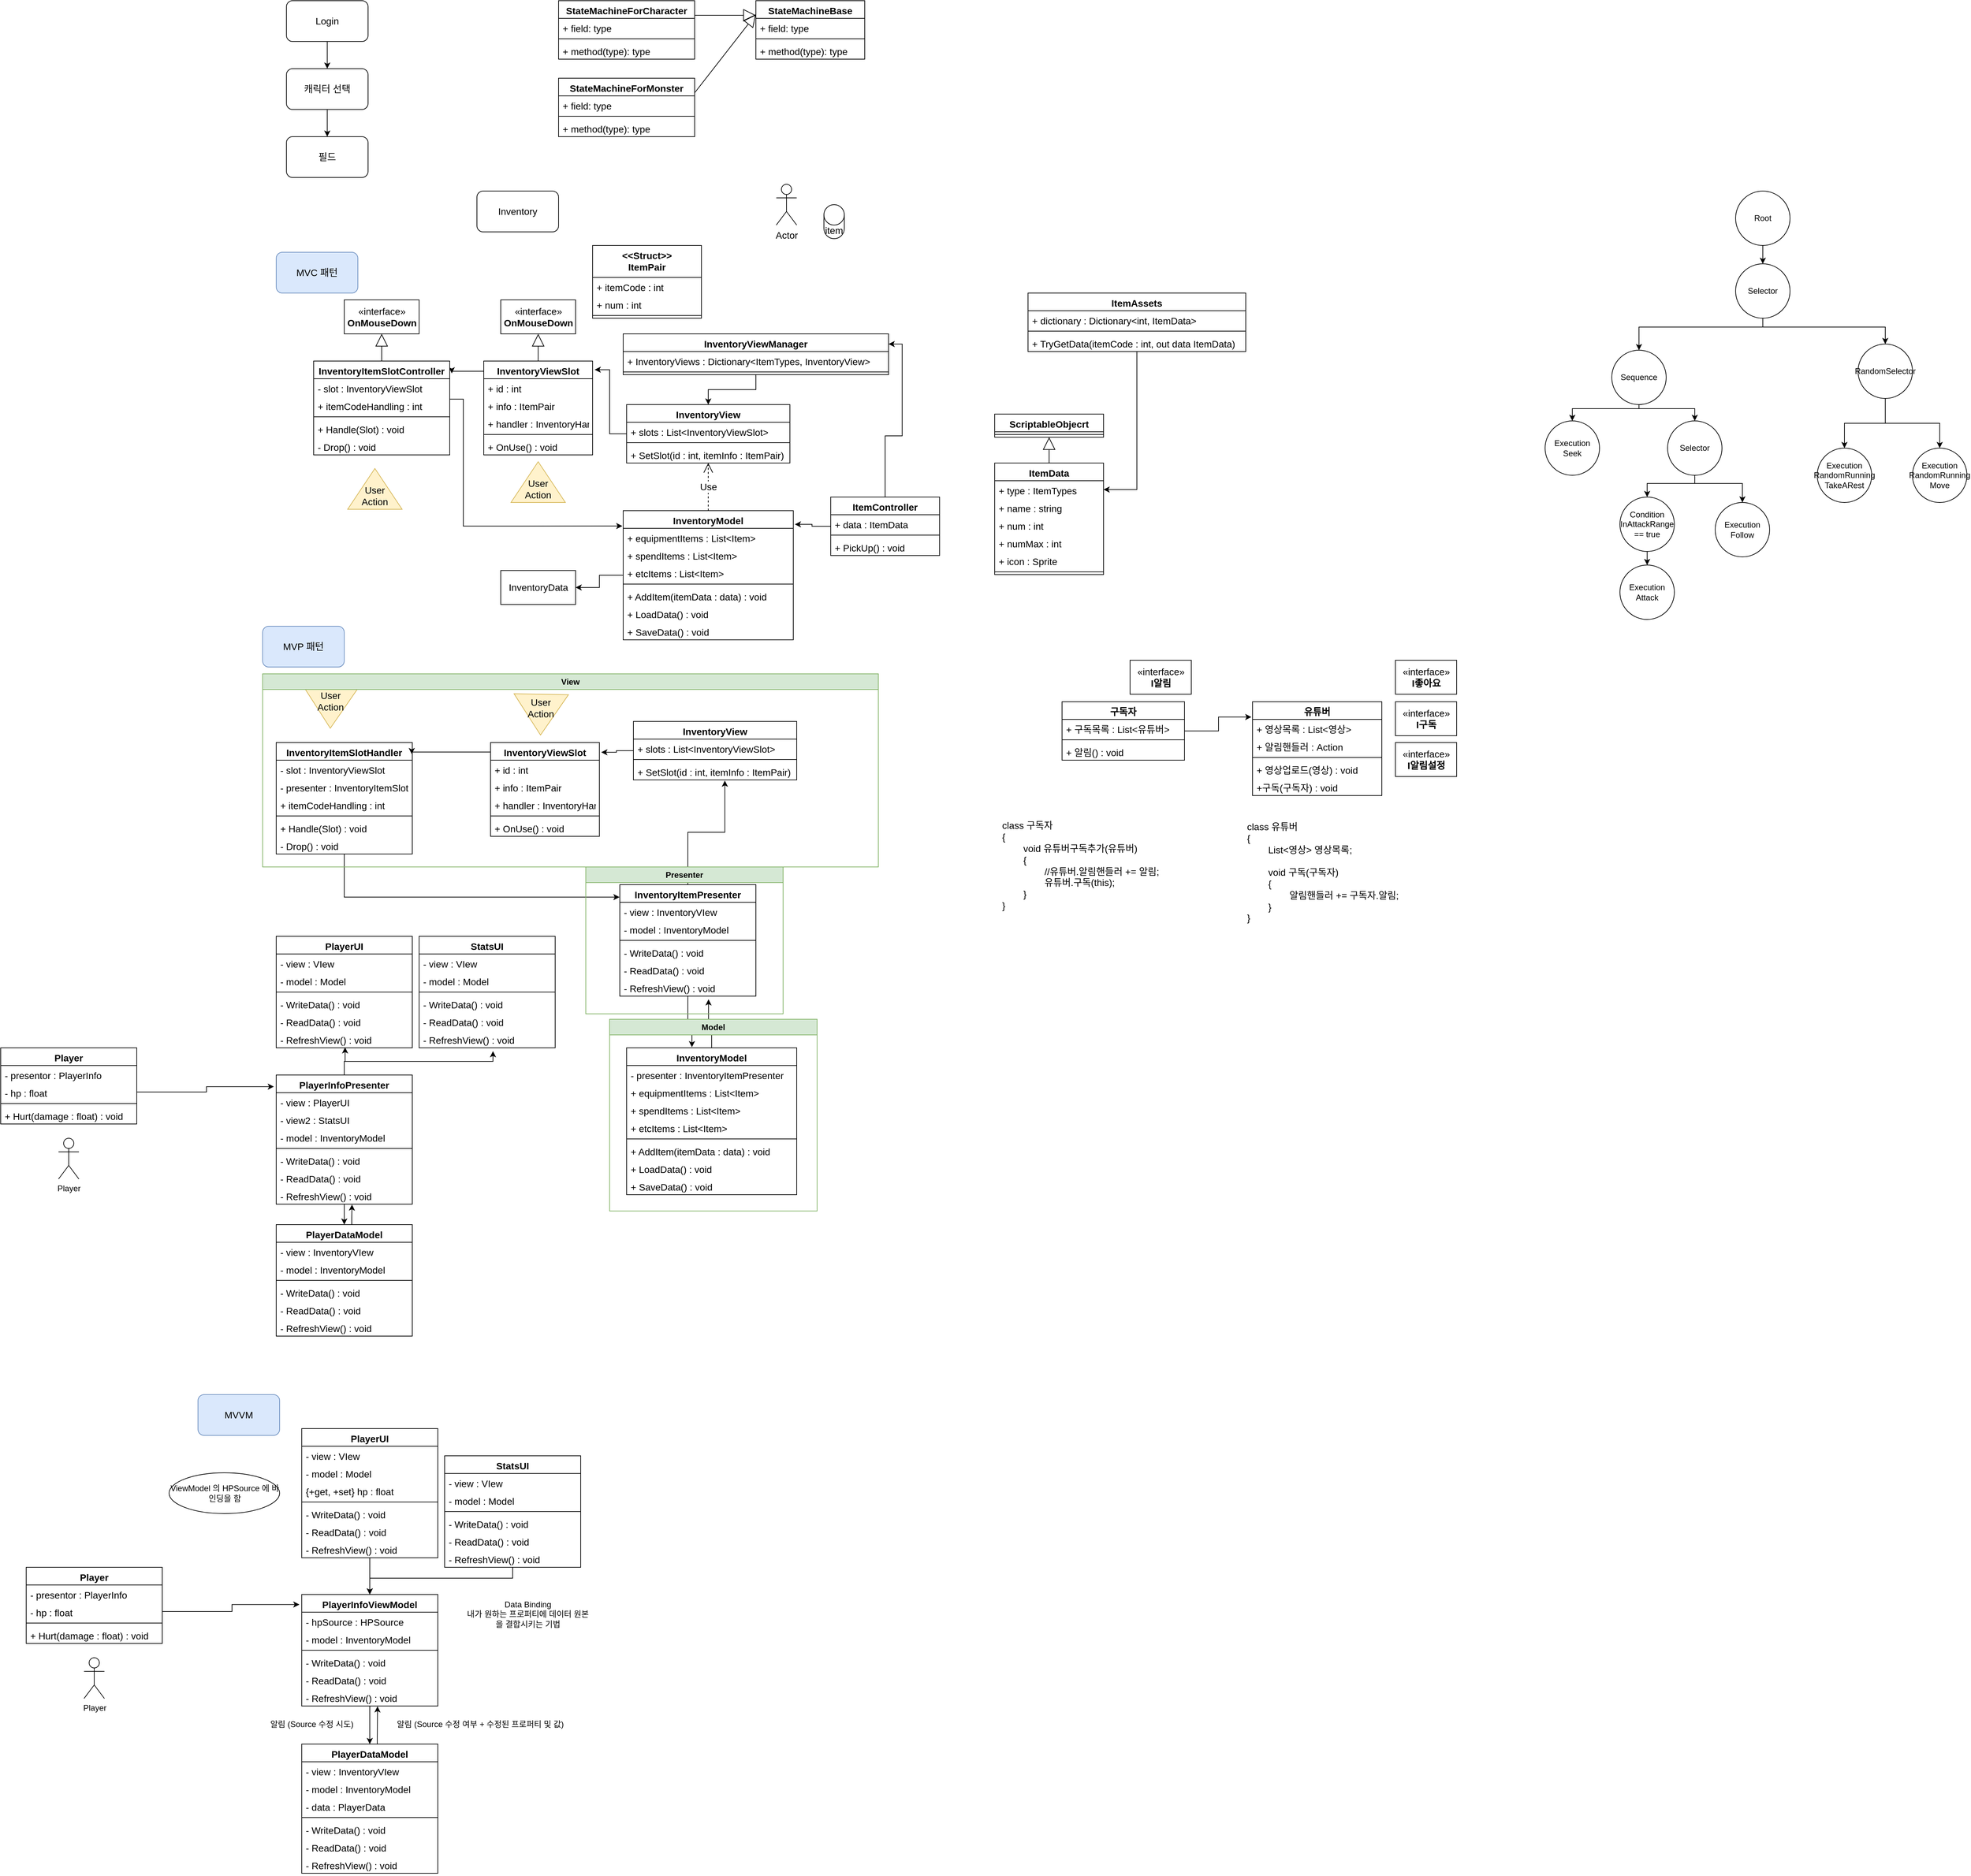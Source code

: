 <mxfile version="20.5.3" type="device"><diagram id="C5RBs43oDa-KdzZeNtuy" name="Page-1"><mxGraphModel dx="1865" dy="579" grid="1" gridSize="10" guides="1" tooltips="1" connect="1" arrows="1" fold="1" page="1" pageScale="1" pageWidth="827" pageHeight="1169" math="0" shadow="0"><root><mxCell id="WIyWlLk6GJQsqaUBKTNV-0"/><mxCell id="WIyWlLk6GJQsqaUBKTNV-1" parent="WIyWlLk6GJQsqaUBKTNV-0"/><mxCell id="Db7JJZ5rC0_he0zknOGw-0" value="StateMachineBase" style="swimlane;fontStyle=1;align=center;verticalAlign=top;childLayout=stackLayout;horizontal=1;startSize=26;horizontalStack=0;resizeParent=1;resizeParentMax=0;resizeLast=0;collapsible=1;marginBottom=0;fontSize=14;" parent="WIyWlLk6GJQsqaUBKTNV-1" vertex="1"><mxGeometry x="730" y="40" width="160" height="86" as="geometry"/></mxCell><mxCell id="Db7JJZ5rC0_he0zknOGw-1" value="+ field: type" style="text;strokeColor=none;fillColor=none;align=left;verticalAlign=top;spacingLeft=4;spacingRight=4;overflow=hidden;rotatable=0;points=[[0,0.5],[1,0.5]];portConstraint=eastwest;fontSize=14;" parent="Db7JJZ5rC0_he0zknOGw-0" vertex="1"><mxGeometry y="26" width="160" height="26" as="geometry"/></mxCell><mxCell id="Db7JJZ5rC0_he0zknOGw-2" value="" style="line;strokeWidth=1;fillColor=none;align=left;verticalAlign=middle;spacingTop=-1;spacingLeft=3;spacingRight=3;rotatable=0;labelPosition=right;points=[];portConstraint=eastwest;strokeColor=inherit;" parent="Db7JJZ5rC0_he0zknOGw-0" vertex="1"><mxGeometry y="52" width="160" height="8" as="geometry"/></mxCell><mxCell id="Db7JJZ5rC0_he0zknOGw-3" value="+ method(type): type" style="text;strokeColor=none;fillColor=none;align=left;verticalAlign=top;spacingLeft=4;spacingRight=4;overflow=hidden;rotatable=0;points=[[0,0.5],[1,0.5]];portConstraint=eastwest;fontSize=14;" parent="Db7JJZ5rC0_he0zknOGw-0" vertex="1"><mxGeometry y="60" width="160" height="26" as="geometry"/></mxCell><mxCell id="Db7JJZ5rC0_he0zknOGw-6" style="edgeStyle=orthogonalEdgeStyle;rounded=0;orthogonalLoop=1;jettySize=auto;html=1;fontSize=14;" parent="WIyWlLk6GJQsqaUBKTNV-1" source="Db7JJZ5rC0_he0zknOGw-4" target="Db7JJZ5rC0_he0zknOGw-5" edge="1"><mxGeometry relative="1" as="geometry"/></mxCell><mxCell id="Db7JJZ5rC0_he0zknOGw-4" value="Login" style="rounded=1;whiteSpace=wrap;html=1;fontSize=14;" parent="WIyWlLk6GJQsqaUBKTNV-1" vertex="1"><mxGeometry x="40" y="40" width="120" height="60" as="geometry"/></mxCell><mxCell id="Db7JJZ5rC0_he0zknOGw-8" style="edgeStyle=orthogonalEdgeStyle;rounded=0;orthogonalLoop=1;jettySize=auto;html=1;fontSize=14;" parent="WIyWlLk6GJQsqaUBKTNV-1" source="Db7JJZ5rC0_he0zknOGw-5" target="Db7JJZ5rC0_he0zknOGw-7" edge="1"><mxGeometry relative="1" as="geometry"/></mxCell><mxCell id="Db7JJZ5rC0_he0zknOGw-5" value="캐릭터 선택" style="rounded=1;whiteSpace=wrap;html=1;fontSize=14;" parent="WIyWlLk6GJQsqaUBKTNV-1" vertex="1"><mxGeometry x="40" y="140" width="120" height="60" as="geometry"/></mxCell><mxCell id="Db7JJZ5rC0_he0zknOGw-7" value="필드" style="rounded=1;whiteSpace=wrap;html=1;fontSize=14;" parent="WIyWlLk6GJQsqaUBKTNV-1" vertex="1"><mxGeometry x="40" y="240" width="120" height="60" as="geometry"/></mxCell><mxCell id="Db7JJZ5rC0_he0zknOGw-11" value="StateMachineForCharacter" style="swimlane;fontStyle=1;align=center;verticalAlign=top;childLayout=stackLayout;horizontal=1;startSize=26;horizontalStack=0;resizeParent=1;resizeParentMax=0;resizeLast=0;collapsible=1;marginBottom=0;fontSize=14;" parent="WIyWlLk6GJQsqaUBKTNV-1" vertex="1"><mxGeometry x="440" y="40" width="200" height="86" as="geometry"/></mxCell><mxCell id="Db7JJZ5rC0_he0zknOGw-12" value="+ field: type" style="text;strokeColor=none;fillColor=none;align=left;verticalAlign=top;spacingLeft=4;spacingRight=4;overflow=hidden;rotatable=0;points=[[0,0.5],[1,0.5]];portConstraint=eastwest;fontSize=14;" parent="Db7JJZ5rC0_he0zknOGw-11" vertex="1"><mxGeometry y="26" width="200" height="26" as="geometry"/></mxCell><mxCell id="Db7JJZ5rC0_he0zknOGw-13" value="" style="line;strokeWidth=1;fillColor=none;align=left;verticalAlign=middle;spacingTop=-1;spacingLeft=3;spacingRight=3;rotatable=0;labelPosition=right;points=[];portConstraint=eastwest;strokeColor=inherit;" parent="Db7JJZ5rC0_he0zknOGw-11" vertex="1"><mxGeometry y="52" width="200" height="8" as="geometry"/></mxCell><mxCell id="Db7JJZ5rC0_he0zknOGw-14" value="+ method(type): type" style="text;strokeColor=none;fillColor=none;align=left;verticalAlign=top;spacingLeft=4;spacingRight=4;overflow=hidden;rotatable=0;points=[[0,0.5],[1,0.5]];portConstraint=eastwest;fontSize=14;" parent="Db7JJZ5rC0_he0zknOGw-11" vertex="1"><mxGeometry y="60" width="200" height="26" as="geometry"/></mxCell><mxCell id="Db7JJZ5rC0_he0zknOGw-15" value="StateMachineForMonster" style="swimlane;fontStyle=1;align=center;verticalAlign=top;childLayout=stackLayout;horizontal=1;startSize=26;horizontalStack=0;resizeParent=1;resizeParentMax=0;resizeLast=0;collapsible=1;marginBottom=0;fontSize=14;" parent="WIyWlLk6GJQsqaUBKTNV-1" vertex="1"><mxGeometry x="440" y="154" width="200" height="86" as="geometry"/></mxCell><mxCell id="Db7JJZ5rC0_he0zknOGw-16" value="+ field: type" style="text;strokeColor=none;fillColor=none;align=left;verticalAlign=top;spacingLeft=4;spacingRight=4;overflow=hidden;rotatable=0;points=[[0,0.5],[1,0.5]];portConstraint=eastwest;fontSize=14;" parent="Db7JJZ5rC0_he0zknOGw-15" vertex="1"><mxGeometry y="26" width="200" height="26" as="geometry"/></mxCell><mxCell id="Db7JJZ5rC0_he0zknOGw-17" value="" style="line;strokeWidth=1;fillColor=none;align=left;verticalAlign=middle;spacingTop=-1;spacingLeft=3;spacingRight=3;rotatable=0;labelPosition=right;points=[];portConstraint=eastwest;strokeColor=inherit;" parent="Db7JJZ5rC0_he0zknOGw-15" vertex="1"><mxGeometry y="52" width="200" height="8" as="geometry"/></mxCell><mxCell id="Db7JJZ5rC0_he0zknOGw-18" value="+ method(type): type" style="text;strokeColor=none;fillColor=none;align=left;verticalAlign=top;spacingLeft=4;spacingRight=4;overflow=hidden;rotatable=0;points=[[0,0.5],[1,0.5]];portConstraint=eastwest;fontSize=14;" parent="Db7JJZ5rC0_he0zknOGw-15" vertex="1"><mxGeometry y="60" width="200" height="26" as="geometry"/></mxCell><mxCell id="Db7JJZ5rC0_he0zknOGw-19" value="" style="endArrow=block;endSize=16;endFill=0;html=1;rounded=0;fontSize=14;entryX=0;entryY=0.25;entryDx=0;entryDy=0;exitX=1;exitY=0.25;exitDx=0;exitDy=0;" parent="WIyWlLk6GJQsqaUBKTNV-1" source="Db7JJZ5rC0_he0zknOGw-11" target="Db7JJZ5rC0_he0zknOGw-0" edge="1"><mxGeometry width="160" relative="1" as="geometry"><mxPoint x="510" y="190" as="sourcePoint"/><mxPoint x="670" y="190" as="targetPoint"/></mxGeometry></mxCell><mxCell id="Db7JJZ5rC0_he0zknOGw-20" value="" style="endArrow=block;endSize=16;endFill=0;html=1;rounded=0;fontSize=14;exitX=1;exitY=0.25;exitDx=0;exitDy=0;" parent="WIyWlLk6GJQsqaUBKTNV-1" source="Db7JJZ5rC0_he0zknOGw-15" edge="1"><mxGeometry width="160" relative="1" as="geometry"><mxPoint x="650" y="71.5" as="sourcePoint"/><mxPoint x="730" y="60" as="targetPoint"/></mxGeometry></mxCell><mxCell id="Db7JJZ5rC0_he0zknOGw-51" style="edgeStyle=orthogonalEdgeStyle;rounded=0;orthogonalLoop=1;jettySize=auto;html=1;entryX=1.009;entryY=0.106;entryDx=0;entryDy=0;entryPerimeter=0;fontSize=14;" parent="WIyWlLk6GJQsqaUBKTNV-1" source="Db7JJZ5rC0_he0zknOGw-21" target="Db7JJZ5rC0_he0zknOGw-26" edge="1"><mxGeometry relative="1" as="geometry"/></mxCell><mxCell id="Db7JJZ5rC0_he0zknOGw-121" style="edgeStyle=orthogonalEdgeStyle;rounded=0;orthogonalLoop=1;jettySize=auto;html=1;entryX=1;entryY=0.25;entryDx=0;entryDy=0;fontSize=14;" parent="WIyWlLk6GJQsqaUBKTNV-1" source="Db7JJZ5rC0_he0zknOGw-21" target="Db7JJZ5rC0_he0zknOGw-117" edge="1"><mxGeometry relative="1" as="geometry"/></mxCell><mxCell id="Db7JJZ5rC0_he0zknOGw-21" value="ItemController" style="swimlane;fontStyle=1;align=center;verticalAlign=top;childLayout=stackLayout;horizontal=1;startSize=26;horizontalStack=0;resizeParent=1;resizeParentMax=0;resizeLast=0;collapsible=1;marginBottom=0;fontSize=14;" parent="WIyWlLk6GJQsqaUBKTNV-1" vertex="1"><mxGeometry x="840" y="770" width="160" height="86" as="geometry"/></mxCell><mxCell id="Db7JJZ5rC0_he0zknOGw-101" value="+ data : ItemData" style="text;strokeColor=none;fillColor=none;align=left;verticalAlign=top;spacingLeft=4;spacingRight=4;overflow=hidden;rotatable=0;points=[[0,0.5],[1,0.5]];portConstraint=eastwest;fontSize=14;" parent="Db7JJZ5rC0_he0zknOGw-21" vertex="1"><mxGeometry y="26" width="160" height="26" as="geometry"/></mxCell><mxCell id="Db7JJZ5rC0_he0zknOGw-23" value="" style="line;strokeWidth=1;fillColor=none;align=left;verticalAlign=middle;spacingTop=-1;spacingLeft=3;spacingRight=3;rotatable=0;labelPosition=right;points=[];portConstraint=eastwest;strokeColor=inherit;" parent="Db7JJZ5rC0_he0zknOGw-21" vertex="1"><mxGeometry y="52" width="160" height="8" as="geometry"/></mxCell><mxCell id="Db7JJZ5rC0_he0zknOGw-24" value="+ PickUp() : void" style="text;strokeColor=none;fillColor=none;align=left;verticalAlign=top;spacingLeft=4;spacingRight=4;overflow=hidden;rotatable=0;points=[[0,0.5],[1,0.5]];portConstraint=eastwest;fontSize=14;" parent="Db7JJZ5rC0_he0zknOGw-21" vertex="1"><mxGeometry y="60" width="160" height="26" as="geometry"/></mxCell><mxCell id="Db7JJZ5rC0_he0zknOGw-25" value="Inventory" style="rounded=1;whiteSpace=wrap;html=1;fontSize=14;" parent="WIyWlLk6GJQsqaUBKTNV-1" vertex="1"><mxGeometry x="320" y="320" width="120" height="60" as="geometry"/></mxCell><mxCell id="Db7JJZ5rC0_he0zknOGw-68" style="edgeStyle=orthogonalEdgeStyle;rounded=0;orthogonalLoop=1;jettySize=auto;html=1;entryX=1;entryY=0.5;entryDx=0;entryDy=0;fontSize=14;" parent="WIyWlLk6GJQsqaUBKTNV-1" source="Db7JJZ5rC0_he0zknOGw-26" target="Db7JJZ5rC0_he0zknOGw-65" edge="1"><mxGeometry relative="1" as="geometry"/></mxCell><mxCell id="Db7JJZ5rC0_he0zknOGw-26" value="InventoryModel" style="swimlane;fontStyle=1;align=center;verticalAlign=top;childLayout=stackLayout;horizontal=1;startSize=26;horizontalStack=0;resizeParent=1;resizeParentMax=0;resizeLast=0;collapsible=1;marginBottom=0;fontSize=14;" parent="WIyWlLk6GJQsqaUBKTNV-1" vertex="1"><mxGeometry x="535" y="790" width="250" height="190" as="geometry"/></mxCell><mxCell id="Db7JJZ5rC0_he0zknOGw-48" value="+ equipmentItems : List&lt;Item&gt;" style="text;strokeColor=none;fillColor=none;align=left;verticalAlign=top;spacingLeft=4;spacingRight=4;overflow=hidden;rotatable=0;points=[[0,0.5],[1,0.5]];portConstraint=eastwest;fontSize=14;" parent="Db7JJZ5rC0_he0zknOGw-26" vertex="1"><mxGeometry y="26" width="250" height="26" as="geometry"/></mxCell><mxCell id="Db7JJZ5rC0_he0zknOGw-49" value="+ spendItems : List&lt;Item&gt;" style="text;strokeColor=none;fillColor=none;align=left;verticalAlign=top;spacingLeft=4;spacingRight=4;overflow=hidden;rotatable=0;points=[[0,0.5],[1,0.5]];portConstraint=eastwest;fontSize=14;" parent="Db7JJZ5rC0_he0zknOGw-26" vertex="1"><mxGeometry y="52" width="250" height="26" as="geometry"/></mxCell><mxCell id="Db7JJZ5rC0_he0zknOGw-50" value="+ etcItems : List&lt;Item&gt;" style="text;strokeColor=none;fillColor=none;align=left;verticalAlign=top;spacingLeft=4;spacingRight=4;overflow=hidden;rotatable=0;points=[[0,0.5],[1,0.5]];portConstraint=eastwest;fontSize=14;" parent="Db7JJZ5rC0_he0zknOGw-26" vertex="1"><mxGeometry y="78" width="250" height="26" as="geometry"/></mxCell><mxCell id="Db7JJZ5rC0_he0zknOGw-28" value="" style="line;strokeWidth=1;fillColor=none;align=left;verticalAlign=middle;spacingTop=-1;spacingLeft=3;spacingRight=3;rotatable=0;labelPosition=right;points=[];portConstraint=eastwest;strokeColor=inherit;" parent="Db7JJZ5rC0_he0zknOGw-26" vertex="1"><mxGeometry y="104" width="250" height="8" as="geometry"/></mxCell><mxCell id="Db7JJZ5rC0_he0zknOGw-29" value="+ AddItem(itemData : data) : void" style="text;strokeColor=none;fillColor=none;align=left;verticalAlign=top;spacingLeft=4;spacingRight=4;overflow=hidden;rotatable=0;points=[[0,0.5],[1,0.5]];portConstraint=eastwest;fontSize=14;" parent="Db7JJZ5rC0_he0zknOGw-26" vertex="1"><mxGeometry y="112" width="250" height="26" as="geometry"/></mxCell><mxCell id="Db7JJZ5rC0_he0zknOGw-66" value="+ LoadData() : void" style="text;strokeColor=none;fillColor=none;align=left;verticalAlign=top;spacingLeft=4;spacingRight=4;overflow=hidden;rotatable=0;points=[[0,0.5],[1,0.5]];portConstraint=eastwest;fontSize=14;" parent="Db7JJZ5rC0_he0zknOGw-26" vertex="1"><mxGeometry y="138" width="250" height="26" as="geometry"/></mxCell><mxCell id="Db7JJZ5rC0_he0zknOGw-67" value="+ SaveData() : void" style="text;strokeColor=none;fillColor=none;align=left;verticalAlign=top;spacingLeft=4;spacingRight=4;overflow=hidden;rotatable=0;points=[[0,0.5],[1,0.5]];portConstraint=eastwest;fontSize=14;" parent="Db7JJZ5rC0_he0zknOGw-26" vertex="1"><mxGeometry y="164" width="250" height="26" as="geometry"/></mxCell><mxCell id="Db7JJZ5rC0_he0zknOGw-39" value="Actor" style="shape=umlActor;verticalLabelPosition=bottom;verticalAlign=top;html=1;outlineConnect=0;fontSize=14;" parent="WIyWlLk6GJQsqaUBKTNV-1" vertex="1"><mxGeometry x="760" y="310" width="30" height="60" as="geometry"/></mxCell><mxCell id="Db7JJZ5rC0_he0zknOGw-40" value="item" style="shape=cylinder3;whiteSpace=wrap;html=1;boundedLbl=1;backgroundOutline=1;size=15;fontSize=14;" parent="WIyWlLk6GJQsqaUBKTNV-1" vertex="1"><mxGeometry x="830" y="340" width="30" height="50" as="geometry"/></mxCell><mxCell id="Db7JJZ5rC0_he0zknOGw-115" style="edgeStyle=orthogonalEdgeStyle;rounded=0;orthogonalLoop=1;jettySize=auto;html=1;entryX=1.019;entryY=0.092;entryDx=0;entryDy=0;entryPerimeter=0;fontSize=14;" parent="WIyWlLk6GJQsqaUBKTNV-1" source="Db7JJZ5rC0_he0zknOGw-41" target="Db7JJZ5rC0_he0zknOGw-55" edge="1"><mxGeometry relative="1" as="geometry"/></mxCell><mxCell id="Db7JJZ5rC0_he0zknOGw-41" value="InventoryView" style="swimlane;fontStyle=1;align=center;verticalAlign=top;childLayout=stackLayout;horizontal=1;startSize=26;horizontalStack=0;resizeParent=1;resizeParentMax=0;resizeLast=0;collapsible=1;marginBottom=0;fontSize=14;" parent="WIyWlLk6GJQsqaUBKTNV-1" vertex="1"><mxGeometry x="540" y="634" width="240" height="86" as="geometry"/></mxCell><mxCell id="Db7JJZ5rC0_he0zknOGw-42" value="+ slots : List&lt;InventoryViewSlot&gt;" style="text;strokeColor=none;fillColor=none;align=left;verticalAlign=top;spacingLeft=4;spacingRight=4;overflow=hidden;rotatable=0;points=[[0,0.5],[1,0.5]];portConstraint=eastwest;fontSize=14;" parent="Db7JJZ5rC0_he0zknOGw-41" vertex="1"><mxGeometry y="26" width="240" height="26" as="geometry"/></mxCell><mxCell id="Db7JJZ5rC0_he0zknOGw-43" value="" style="line;strokeWidth=1;fillColor=none;align=left;verticalAlign=middle;spacingTop=-1;spacingLeft=3;spacingRight=3;rotatable=0;labelPosition=right;points=[];portConstraint=eastwest;strokeColor=inherit;" parent="Db7JJZ5rC0_he0zknOGw-41" vertex="1"><mxGeometry y="52" width="240" height="8" as="geometry"/></mxCell><mxCell id="Db7JJZ5rC0_he0zknOGw-44" value="+ SetSlot(id : int, itemInfo : ItemPair) : void" style="text;strokeColor=none;fillColor=none;align=left;verticalAlign=top;spacingLeft=4;spacingRight=4;overflow=hidden;rotatable=0;points=[[0,0.5],[1,0.5]];portConstraint=eastwest;fontSize=14;" parent="Db7JJZ5rC0_he0zknOGw-41" vertex="1"><mxGeometry y="60" width="240" height="26" as="geometry"/></mxCell><mxCell id="Db7JJZ5rC0_he0zknOGw-54" value="Use" style="endArrow=open;endSize=12;dashed=1;html=1;rounded=0;fontSize=14;exitX=0.5;exitY=0;exitDx=0;exitDy=0;" parent="WIyWlLk6GJQsqaUBKTNV-1" source="Db7JJZ5rC0_he0zknOGw-26" target="Db7JJZ5rC0_he0zknOGw-44" edge="1"><mxGeometry width="160" relative="1" as="geometry"><mxPoint x="730" y="730" as="sourcePoint"/><mxPoint x="890" y="730" as="targetPoint"/></mxGeometry></mxCell><mxCell id="Db7JJZ5rC0_he0zknOGw-82" style="edgeStyle=orthogonalEdgeStyle;rounded=0;orthogonalLoop=1;jettySize=auto;html=1;entryX=1.015;entryY=0.131;entryDx=0;entryDy=0;entryPerimeter=0;fontSize=14;" parent="WIyWlLk6GJQsqaUBKTNV-1" source="Db7JJZ5rC0_he0zknOGw-55" target="Db7JJZ5rC0_he0zknOGw-73" edge="1"><mxGeometry relative="1" as="geometry"><Array as="points"><mxPoint x="320" y="585"/><mxPoint x="320" y="585"/></Array></mxGeometry></mxCell><mxCell id="Db7JJZ5rC0_he0zknOGw-55" value="InventoryViewSlot" style="swimlane;fontStyle=1;align=center;verticalAlign=top;childLayout=stackLayout;horizontal=1;startSize=26;horizontalStack=0;resizeParent=1;resizeParentMax=0;resizeLast=0;collapsible=1;marginBottom=0;fontSize=14;" parent="WIyWlLk6GJQsqaUBKTNV-1" vertex="1"><mxGeometry x="330" y="570" width="160" height="138" as="geometry"/></mxCell><mxCell id="Db7JJZ5rC0_he0zknOGw-56" value="+ id : int" style="text;strokeColor=none;fillColor=none;align=left;verticalAlign=top;spacingLeft=4;spacingRight=4;overflow=hidden;rotatable=0;points=[[0,0.5],[1,0.5]];portConstraint=eastwest;fontSize=14;" parent="Db7JJZ5rC0_he0zknOGw-55" vertex="1"><mxGeometry y="26" width="160" height="26" as="geometry"/></mxCell><mxCell id="Db7JJZ5rC0_he0zknOGw-58" value="+ info : ItemPair" style="text;strokeColor=none;fillColor=none;align=left;verticalAlign=top;spacingLeft=4;spacingRight=4;overflow=hidden;rotatable=0;points=[[0,0.5],[1,0.5]];portConstraint=eastwest;fontSize=14;" parent="Db7JJZ5rC0_he0zknOGw-55" vertex="1"><mxGeometry y="52" width="160" height="26" as="geometry"/></mxCell><mxCell id="Db7JJZ5rC0_he0zknOGw-83" value="+ handler : InventoryHandler" style="text;strokeColor=none;fillColor=none;align=left;verticalAlign=top;spacingLeft=4;spacingRight=4;overflow=hidden;rotatable=0;points=[[0,0.5],[1,0.5]];portConstraint=eastwest;fontSize=14;" parent="Db7JJZ5rC0_he0zknOGw-55" vertex="1"><mxGeometry y="78" width="160" height="26" as="geometry"/></mxCell><mxCell id="Db7JJZ5rC0_he0zknOGw-57" value="" style="line;strokeWidth=1;fillColor=none;align=left;verticalAlign=middle;spacingTop=-1;spacingLeft=3;spacingRight=3;rotatable=0;labelPosition=right;points=[];portConstraint=eastwest;strokeColor=inherit;" parent="Db7JJZ5rC0_he0zknOGw-55" vertex="1"><mxGeometry y="104" width="160" height="8" as="geometry"/></mxCell><mxCell id="Db7JJZ5rC0_he0zknOGw-69" value="+ OnUse() : void" style="text;strokeColor=none;fillColor=none;align=left;verticalAlign=top;spacingLeft=4;spacingRight=4;overflow=hidden;rotatable=0;points=[[0,0.5],[1,0.5]];portConstraint=eastwest;fontSize=14;" parent="Db7JJZ5rC0_he0zknOGw-55" vertex="1"><mxGeometry y="112" width="160" height="26" as="geometry"/></mxCell><mxCell id="Db7JJZ5rC0_he0zknOGw-65" value="InventoryData" style="html=1;fontSize=14;" parent="WIyWlLk6GJQsqaUBKTNV-1" vertex="1"><mxGeometry x="355" y="878" width="110" height="50" as="geometry"/></mxCell><mxCell id="Db7JJZ5rC0_he0zknOGw-70" value="«interface»&lt;br&gt;&lt;b&gt;OnMouseDown&lt;/b&gt;" style="html=1;fontSize=14;" parent="WIyWlLk6GJQsqaUBKTNV-1" vertex="1"><mxGeometry x="355" y="480" width="110" height="50" as="geometry"/></mxCell><mxCell id="Db7JJZ5rC0_he0zknOGw-72" value="" style="endArrow=block;endSize=16;endFill=0;html=1;rounded=0;fontSize=14;entryX=0.5;entryY=1;entryDx=0;entryDy=0;exitX=0.5;exitY=0;exitDx=0;exitDy=0;" parent="WIyWlLk6GJQsqaUBKTNV-1" source="Db7JJZ5rC0_he0zknOGw-55" target="Db7JJZ5rC0_he0zknOGw-70" edge="1"><mxGeometry width="160" relative="1" as="geometry"><mxPoint x="540" y="660" as="sourcePoint"/><mxPoint x="700" y="660" as="targetPoint"/></mxGeometry></mxCell><mxCell id="Db7JJZ5rC0_he0zknOGw-148" style="edgeStyle=orthogonalEdgeStyle;rounded=0;orthogonalLoop=1;jettySize=auto;html=1;entryX=-0.005;entryY=-0.128;entryDx=0;entryDy=0;entryPerimeter=0;fontSize=14;" parent="WIyWlLk6GJQsqaUBKTNV-1" source="Db7JJZ5rC0_he0zknOGw-73" target="Db7JJZ5rC0_he0zknOGw-48" edge="1"><mxGeometry relative="1" as="geometry"><Array as="points"><mxPoint x="300" y="626"/><mxPoint x="300" y="813"/></Array></mxGeometry></mxCell><mxCell id="Db7JJZ5rC0_he0zknOGw-73" value="InventoryItemSlotController" style="swimlane;fontStyle=1;align=center;verticalAlign=top;childLayout=stackLayout;horizontal=1;startSize=26;horizontalStack=0;resizeParent=1;resizeParentMax=0;resizeLast=0;collapsible=1;marginBottom=0;fontSize=14;" parent="WIyWlLk6GJQsqaUBKTNV-1" vertex="1"><mxGeometry x="80" y="570" width="200" height="138" as="geometry"/></mxCell><mxCell id="vZmcKGGMRyaEDYVUL77t-2" value="- slot : InventoryViewSlot" style="text;strokeColor=none;fillColor=none;align=left;verticalAlign=top;spacingLeft=4;spacingRight=4;overflow=hidden;rotatable=0;points=[[0,0.5],[1,0.5]];portConstraint=eastwest;fontSize=14;" parent="Db7JJZ5rC0_he0zknOGw-73" vertex="1"><mxGeometry y="26" width="200" height="26" as="geometry"/></mxCell><mxCell id="Db7JJZ5rC0_he0zknOGw-74" value="+ itemCodeHandling : int" style="text;strokeColor=none;fillColor=none;align=left;verticalAlign=top;spacingLeft=4;spacingRight=4;overflow=hidden;rotatable=0;points=[[0,0.5],[1,0.5]];portConstraint=eastwest;fontSize=14;" parent="Db7JJZ5rC0_he0zknOGw-73" vertex="1"><mxGeometry y="52" width="200" height="26" as="geometry"/></mxCell><mxCell id="Db7JJZ5rC0_he0zknOGw-76" value="" style="line;strokeWidth=1;fillColor=none;align=left;verticalAlign=middle;spacingTop=-1;spacingLeft=3;spacingRight=3;rotatable=0;labelPosition=right;points=[];portConstraint=eastwest;strokeColor=inherit;" parent="Db7JJZ5rC0_he0zknOGw-73" vertex="1"><mxGeometry y="78" width="200" height="8" as="geometry"/></mxCell><mxCell id="Db7JJZ5rC0_he0zknOGw-77" value="+ Handle(Slot) : void" style="text;strokeColor=none;fillColor=none;align=left;verticalAlign=top;spacingLeft=4;spacingRight=4;overflow=hidden;rotatable=0;points=[[0,0.5],[1,0.5]];portConstraint=eastwest;fontSize=14;" parent="Db7JJZ5rC0_he0zknOGw-73" vertex="1"><mxGeometry y="86" width="200" height="26" as="geometry"/></mxCell><mxCell id="Db7JJZ5rC0_he0zknOGw-80" value="- Drop() : void" style="text;strokeColor=none;fillColor=none;align=left;verticalAlign=top;spacingLeft=4;spacingRight=4;overflow=hidden;rotatable=0;points=[[0,0.5],[1,0.5]];portConstraint=eastwest;fontSize=14;" parent="Db7JJZ5rC0_he0zknOGw-73" vertex="1"><mxGeometry y="112" width="200" height="26" as="geometry"/></mxCell><mxCell id="Db7JJZ5rC0_he0zknOGw-78" value="«interface»&lt;br&gt;&lt;b&gt;OnMouseDown&lt;/b&gt;" style="html=1;fontSize=14;" parent="WIyWlLk6GJQsqaUBKTNV-1" vertex="1"><mxGeometry x="125" y="480" width="110" height="50" as="geometry"/></mxCell><mxCell id="Db7JJZ5rC0_he0zknOGw-79" value="" style="endArrow=block;endSize=16;endFill=0;html=1;rounded=0;fontSize=14;entryX=0.5;entryY=1;entryDx=0;entryDy=0;exitX=0.5;exitY=0;exitDx=0;exitDy=0;" parent="WIyWlLk6GJQsqaUBKTNV-1" source="Db7JJZ5rC0_he0zknOGw-73" target="Db7JJZ5rC0_he0zknOGw-78" edge="1"><mxGeometry width="160" relative="1" as="geometry"><mxPoint x="420" y="580" as="sourcePoint"/><mxPoint x="420" y="540" as="targetPoint"/></mxGeometry></mxCell><mxCell id="Db7JJZ5rC0_he0zknOGw-84" value="" style="triangle;whiteSpace=wrap;html=1;fontSize=14;rotation=-90;fillColor=#fff2cc;strokeColor=#d6b656;" parent="WIyWlLk6GJQsqaUBKTNV-1" vertex="1"><mxGeometry x="140" y="718" width="60" height="80" as="geometry"/></mxCell><mxCell id="Db7JJZ5rC0_he0zknOGw-85" value="User&lt;br&gt;Action" style="text;html=1;strokeColor=none;fillColor=none;align=center;verticalAlign=middle;whiteSpace=wrap;rounded=0;fontSize=14;" parent="WIyWlLk6GJQsqaUBKTNV-1" vertex="1"><mxGeometry x="130" y="748" width="80" height="40" as="geometry"/></mxCell><mxCell id="Db7JJZ5rC0_he0zknOGw-86" value="" style="triangle;whiteSpace=wrap;html=1;fontSize=14;rotation=-90;fillColor=#fff2cc;strokeColor=#d6b656;" parent="WIyWlLk6GJQsqaUBKTNV-1" vertex="1"><mxGeometry x="380" y="708" width="60" height="80" as="geometry"/></mxCell><mxCell id="Db7JJZ5rC0_he0zknOGw-87" value="User&lt;br&gt;Action" style="text;html=1;strokeColor=none;fillColor=none;align=center;verticalAlign=middle;whiteSpace=wrap;rounded=0;fontSize=14;" parent="WIyWlLk6GJQsqaUBKTNV-1" vertex="1"><mxGeometry x="370" y="738" width="80" height="40" as="geometry"/></mxCell><mxCell id="Db7JJZ5rC0_he0zknOGw-88" value="ItemData" style="swimlane;fontStyle=1;align=center;verticalAlign=top;childLayout=stackLayout;horizontal=1;startSize=26;horizontalStack=0;resizeParent=1;resizeParentMax=0;resizeLast=0;collapsible=1;marginBottom=0;fontSize=14;" parent="WIyWlLk6GJQsqaUBKTNV-1" vertex="1"><mxGeometry x="1081" y="720" width="160" height="164" as="geometry"/></mxCell><mxCell id="Db7JJZ5rC0_he0zknOGw-89" value="+ type : ItemTypes" style="text;strokeColor=none;fillColor=none;align=left;verticalAlign=top;spacingLeft=4;spacingRight=4;overflow=hidden;rotatable=0;points=[[0,0.5],[1,0.5]];portConstraint=eastwest;fontSize=14;" parent="Db7JJZ5rC0_he0zknOGw-88" vertex="1"><mxGeometry y="26" width="160" height="26" as="geometry"/></mxCell><mxCell id="Db7JJZ5rC0_he0zknOGw-90" value="+ name : string" style="text;strokeColor=none;fillColor=none;align=left;verticalAlign=top;spacingLeft=4;spacingRight=4;overflow=hidden;rotatable=0;points=[[0,0.5],[1,0.5]];portConstraint=eastwest;fontSize=14;" parent="Db7JJZ5rC0_he0zknOGw-88" vertex="1"><mxGeometry y="52" width="160" height="26" as="geometry"/></mxCell><mxCell id="Db7JJZ5rC0_he0zknOGw-91" value="+ num : int" style="text;strokeColor=none;fillColor=none;align=left;verticalAlign=top;spacingLeft=4;spacingRight=4;overflow=hidden;rotatable=0;points=[[0,0.5],[1,0.5]];portConstraint=eastwest;fontSize=14;" parent="Db7JJZ5rC0_he0zknOGw-88" vertex="1"><mxGeometry y="78" width="160" height="26" as="geometry"/></mxCell><mxCell id="Db7JJZ5rC0_he0zknOGw-92" value="+ numMax : int" style="text;strokeColor=none;fillColor=none;align=left;verticalAlign=top;spacingLeft=4;spacingRight=4;overflow=hidden;rotatable=0;points=[[0,0.5],[1,0.5]];portConstraint=eastwest;fontSize=14;" parent="Db7JJZ5rC0_he0zknOGw-88" vertex="1"><mxGeometry y="104" width="160" height="26" as="geometry"/></mxCell><mxCell id="Db7JJZ5rC0_he0zknOGw-93" value="+ icon : Sprite" style="text;strokeColor=none;fillColor=none;align=left;verticalAlign=top;spacingLeft=4;spacingRight=4;overflow=hidden;rotatable=0;points=[[0,0.5],[1,0.5]];portConstraint=eastwest;fontSize=14;" parent="Db7JJZ5rC0_he0zknOGw-88" vertex="1"><mxGeometry y="130" width="160" height="26" as="geometry"/></mxCell><mxCell id="Db7JJZ5rC0_he0zknOGw-94" value="" style="line;strokeWidth=1;fillColor=none;align=left;verticalAlign=middle;spacingTop=-1;spacingLeft=3;spacingRight=3;rotatable=0;labelPosition=right;points=[];portConstraint=eastwest;strokeColor=inherit;" parent="Db7JJZ5rC0_he0zknOGw-88" vertex="1"><mxGeometry y="156" width="160" height="8" as="geometry"/></mxCell><mxCell id="Db7JJZ5rC0_he0zknOGw-96" value="ScriptableObjecrt" style="swimlane;fontStyle=1;align=center;verticalAlign=top;childLayout=stackLayout;horizontal=1;startSize=26;horizontalStack=0;resizeParent=1;resizeParentMax=0;resizeLast=0;collapsible=1;marginBottom=0;fontSize=14;" parent="WIyWlLk6GJQsqaUBKTNV-1" vertex="1"><mxGeometry x="1081" y="648" width="160" height="34" as="geometry"/></mxCell><mxCell id="Db7JJZ5rC0_he0zknOGw-98" value="" style="line;strokeWidth=1;fillColor=none;align=left;verticalAlign=middle;spacingTop=-1;spacingLeft=3;spacingRight=3;rotatable=0;labelPosition=right;points=[];portConstraint=eastwest;strokeColor=inherit;fontSize=14;" parent="Db7JJZ5rC0_he0zknOGw-96" vertex="1"><mxGeometry y="26" width="160" height="8" as="geometry"/></mxCell><mxCell id="Db7JJZ5rC0_he0zknOGw-100" value="" style="endArrow=block;endSize=16;endFill=0;html=1;rounded=0;fontSize=14;entryX=0.5;entryY=1;entryDx=0;entryDy=0;exitX=0.5;exitY=0;exitDx=0;exitDy=0;" parent="WIyWlLk6GJQsqaUBKTNV-1" source="Db7JJZ5rC0_he0zknOGw-88" target="Db7JJZ5rC0_he0zknOGw-96" edge="1"><mxGeometry width="160" relative="1" as="geometry"><mxPoint x="880" y="760" as="sourcePoint"/><mxPoint x="1040" y="760" as="targetPoint"/></mxGeometry></mxCell><mxCell id="Db7JJZ5rC0_he0zknOGw-102" value="&lt;&lt;Struct&gt;&gt;&#10;ItemPair" style="swimlane;fontStyle=1;align=center;verticalAlign=top;childLayout=stackLayout;horizontal=1;startSize=47;horizontalStack=0;resizeParent=1;resizeParentMax=0;resizeLast=0;collapsible=1;marginBottom=0;fontSize=14;" parent="WIyWlLk6GJQsqaUBKTNV-1" vertex="1"><mxGeometry x="490" y="400" width="160" height="107" as="geometry"/></mxCell><mxCell id="Db7JJZ5rC0_he0zknOGw-106" value="+ itemCode : int" style="text;strokeColor=none;fillColor=none;align=left;verticalAlign=top;spacingLeft=4;spacingRight=4;overflow=hidden;rotatable=0;points=[[0,0.5],[1,0.5]];portConstraint=eastwest;fontSize=14;" parent="Db7JJZ5rC0_he0zknOGw-102" vertex="1"><mxGeometry y="47" width="160" height="26" as="geometry"/></mxCell><mxCell id="Db7JJZ5rC0_he0zknOGw-109" value="+ num : int" style="text;strokeColor=none;fillColor=none;align=left;verticalAlign=top;spacingLeft=4;spacingRight=4;overflow=hidden;rotatable=0;points=[[0,0.5],[1,0.5]];portConstraint=eastwest;fontSize=14;" parent="Db7JJZ5rC0_he0zknOGw-102" vertex="1"><mxGeometry y="73" width="160" height="26" as="geometry"/></mxCell><mxCell id="Db7JJZ5rC0_he0zknOGw-108" value="" style="line;strokeWidth=1;fillColor=none;align=left;verticalAlign=middle;spacingTop=-1;spacingLeft=3;spacingRight=3;rotatable=0;labelPosition=right;points=[];portConstraint=eastwest;strokeColor=inherit;" parent="Db7JJZ5rC0_he0zknOGw-102" vertex="1"><mxGeometry y="99" width="160" height="8" as="geometry"/></mxCell><mxCell id="Db7JJZ5rC0_he0zknOGw-114" style="edgeStyle=orthogonalEdgeStyle;rounded=0;orthogonalLoop=1;jettySize=auto;html=1;entryX=1;entryY=0.5;entryDx=0;entryDy=0;fontSize=14;" parent="WIyWlLk6GJQsqaUBKTNV-1" source="Db7JJZ5rC0_he0zknOGw-110" target="Db7JJZ5rC0_he0zknOGw-89" edge="1"><mxGeometry relative="1" as="geometry"/></mxCell><mxCell id="Db7JJZ5rC0_he0zknOGw-110" value="ItemAssets" style="swimlane;fontStyle=1;align=center;verticalAlign=top;childLayout=stackLayout;horizontal=1;startSize=26;horizontalStack=0;resizeParent=1;resizeParentMax=0;resizeLast=0;collapsible=1;marginBottom=0;fontSize=14;" parent="WIyWlLk6GJQsqaUBKTNV-1" vertex="1"><mxGeometry x="1130" y="470" width="320" height="86" as="geometry"/></mxCell><mxCell id="Db7JJZ5rC0_he0zknOGw-111" value="+ dictionary : Dictionary&lt;int, ItemData&gt;" style="text;strokeColor=none;fillColor=none;align=left;verticalAlign=top;spacingLeft=4;spacingRight=4;overflow=hidden;rotatable=0;points=[[0,0.5],[1,0.5]];portConstraint=eastwest;fontSize=14;" parent="Db7JJZ5rC0_he0zknOGw-110" vertex="1"><mxGeometry y="26" width="320" height="26" as="geometry"/></mxCell><mxCell id="Db7JJZ5rC0_he0zknOGw-112" value="" style="line;strokeWidth=1;fillColor=none;align=left;verticalAlign=middle;spacingTop=-1;spacingLeft=3;spacingRight=3;rotatable=0;labelPosition=right;points=[];portConstraint=eastwest;strokeColor=inherit;" parent="Db7JJZ5rC0_he0zknOGw-110" vertex="1"><mxGeometry y="52" width="320" height="8" as="geometry"/></mxCell><mxCell id="Db7JJZ5rC0_he0zknOGw-113" value="+ TryGetData(itemCode : int, out data ItemData)" style="text;strokeColor=none;fillColor=none;align=left;verticalAlign=top;spacingLeft=4;spacingRight=4;overflow=hidden;rotatable=0;points=[[0,0.5],[1,0.5]];portConstraint=eastwest;fontSize=14;" parent="Db7JJZ5rC0_he0zknOGw-110" vertex="1"><mxGeometry y="60" width="320" height="26" as="geometry"/></mxCell><mxCell id="Db7JJZ5rC0_he0zknOGw-122" style="edgeStyle=orthogonalEdgeStyle;rounded=0;orthogonalLoop=1;jettySize=auto;html=1;fontSize=14;" parent="WIyWlLk6GJQsqaUBKTNV-1" source="Db7JJZ5rC0_he0zknOGw-117" target="Db7JJZ5rC0_he0zknOGw-41" edge="1"><mxGeometry relative="1" as="geometry"/></mxCell><mxCell id="Db7JJZ5rC0_he0zknOGw-117" value="InventoryViewManager" style="swimlane;fontStyle=1;align=center;verticalAlign=top;childLayout=stackLayout;horizontal=1;startSize=26;horizontalStack=0;resizeParent=1;resizeParentMax=0;resizeLast=0;collapsible=1;marginBottom=0;fontSize=14;" parent="WIyWlLk6GJQsqaUBKTNV-1" vertex="1"><mxGeometry x="535" y="530" width="390" height="60" as="geometry"/></mxCell><mxCell id="Db7JJZ5rC0_he0zknOGw-118" value="+ InventoryViews : Dictionary&lt;ItemTypes, InventoryView&gt;" style="text;strokeColor=none;fillColor=none;align=left;verticalAlign=top;spacingLeft=4;spacingRight=4;overflow=hidden;rotatable=0;points=[[0,0.5],[1,0.5]];portConstraint=eastwest;fontSize=14;" parent="Db7JJZ5rC0_he0zknOGw-117" vertex="1"><mxGeometry y="26" width="390" height="26" as="geometry"/></mxCell><mxCell id="Db7JJZ5rC0_he0zknOGw-119" value="" style="line;strokeWidth=1;fillColor=none;align=left;verticalAlign=middle;spacingTop=-1;spacingLeft=3;spacingRight=3;rotatable=0;labelPosition=right;points=[];portConstraint=eastwest;strokeColor=inherit;" parent="Db7JJZ5rC0_he0zknOGw-117" vertex="1"><mxGeometry y="52" width="390" height="8" as="geometry"/></mxCell><mxCell id="Db7JJZ5rC0_he0zknOGw-123" value="«interface»&lt;br&gt;&lt;b&gt;I구독&lt;/b&gt;" style="html=1;fontSize=14;" parent="WIyWlLk6GJQsqaUBKTNV-1" vertex="1"><mxGeometry x="1670" y="1071" width="90" height="50" as="geometry"/></mxCell><mxCell id="Db7JJZ5rC0_he0zknOGw-142" style="edgeStyle=orthogonalEdgeStyle;rounded=0;orthogonalLoop=1;jettySize=auto;html=1;entryX=-0.009;entryY=0.163;entryDx=0;entryDy=0;entryPerimeter=0;fontSize=14;" parent="WIyWlLk6GJQsqaUBKTNV-1" source="Db7JJZ5rC0_he0zknOGw-124" target="Db7JJZ5rC0_he0zknOGw-128" edge="1"><mxGeometry relative="1" as="geometry"/></mxCell><mxCell id="Db7JJZ5rC0_he0zknOGw-124" value="구독자" style="swimlane;fontStyle=1;align=center;verticalAlign=top;childLayout=stackLayout;horizontal=1;startSize=26;horizontalStack=0;resizeParent=1;resizeParentMax=0;resizeLast=0;collapsible=1;marginBottom=0;fontSize=14;" parent="WIyWlLk6GJQsqaUBKTNV-1" vertex="1"><mxGeometry x="1180" y="1071" width="180" height="86" as="geometry"/></mxCell><mxCell id="Db7JJZ5rC0_he0zknOGw-140" value="+ 구독목록 : List&lt;유튜버&gt;" style="text;strokeColor=none;fillColor=none;align=left;verticalAlign=top;spacingLeft=4;spacingRight=4;overflow=hidden;rotatable=0;points=[[0,0.5],[1,0.5]];portConstraint=eastwest;fontSize=14;" parent="Db7JJZ5rC0_he0zknOGw-124" vertex="1"><mxGeometry y="26" width="180" height="26" as="geometry"/></mxCell><mxCell id="Db7JJZ5rC0_he0zknOGw-126" value="" style="line;strokeWidth=1;fillColor=none;align=left;verticalAlign=middle;spacingTop=-1;spacingLeft=3;spacingRight=3;rotatable=0;labelPosition=right;points=[];portConstraint=eastwest;strokeColor=inherit;fontSize=14;" parent="Db7JJZ5rC0_he0zknOGw-124" vertex="1"><mxGeometry y="52" width="180" height="8" as="geometry"/></mxCell><mxCell id="Db7JJZ5rC0_he0zknOGw-127" value="+ 알림() : void" style="text;strokeColor=none;fillColor=none;align=left;verticalAlign=top;spacingLeft=4;spacingRight=4;overflow=hidden;rotatable=0;points=[[0,0.5],[1,0.5]];portConstraint=eastwest;fontSize=14;" parent="Db7JJZ5rC0_he0zknOGw-124" vertex="1"><mxGeometry y="60" width="180" height="26" as="geometry"/></mxCell><mxCell id="Db7JJZ5rC0_he0zknOGw-128" value="유튜버" style="swimlane;fontStyle=1;align=center;verticalAlign=top;childLayout=stackLayout;horizontal=1;startSize=26;horizontalStack=0;resizeParent=1;resizeParentMax=0;resizeLast=0;collapsible=1;marginBottom=0;fontSize=14;" parent="WIyWlLk6GJQsqaUBKTNV-1" vertex="1"><mxGeometry x="1460" y="1071" width="190" height="138" as="geometry"/></mxCell><mxCell id="Db7JJZ5rC0_he0zknOGw-129" value="+ 영상목록 : List&lt;영상&gt;" style="text;strokeColor=none;fillColor=none;align=left;verticalAlign=top;spacingLeft=4;spacingRight=4;overflow=hidden;rotatable=0;points=[[0,0.5],[1,0.5]];portConstraint=eastwest;fontSize=14;" parent="Db7JJZ5rC0_he0zknOGw-128" vertex="1"><mxGeometry y="26" width="190" height="26" as="geometry"/></mxCell><mxCell id="Db7JJZ5rC0_he0zknOGw-143" value="+ 알림핸들러 : Action" style="text;strokeColor=none;fillColor=none;align=left;verticalAlign=top;spacingLeft=4;spacingRight=4;overflow=hidden;rotatable=0;points=[[0,0.5],[1,0.5]];portConstraint=eastwest;fontSize=14;" parent="Db7JJZ5rC0_he0zknOGw-128" vertex="1"><mxGeometry y="52" width="190" height="26" as="geometry"/></mxCell><mxCell id="Db7JJZ5rC0_he0zknOGw-130" value="" style="line;strokeWidth=1;fillColor=none;align=left;verticalAlign=middle;spacingTop=-1;spacingLeft=3;spacingRight=3;rotatable=0;labelPosition=right;points=[];portConstraint=eastwest;strokeColor=inherit;fontSize=14;" parent="Db7JJZ5rC0_he0zknOGw-128" vertex="1"><mxGeometry y="78" width="190" height="8" as="geometry"/></mxCell><mxCell id="Db7JJZ5rC0_he0zknOGw-131" value="+ 영상업로드(영상) : void" style="text;strokeColor=none;fillColor=none;align=left;verticalAlign=top;spacingLeft=4;spacingRight=4;overflow=hidden;rotatable=0;points=[[0,0.5],[1,0.5]];portConstraint=eastwest;fontSize=14;" parent="Db7JJZ5rC0_he0zknOGw-128" vertex="1"><mxGeometry y="86" width="190" height="26" as="geometry"/></mxCell><mxCell id="Db7JJZ5rC0_he0zknOGw-144" value="+구독(구독자) : void" style="text;strokeColor=none;fillColor=none;align=left;verticalAlign=top;spacingLeft=4;spacingRight=4;overflow=hidden;rotatable=0;points=[[0,0.5],[1,0.5]];portConstraint=eastwest;fontSize=14;" parent="Db7JJZ5rC0_he0zknOGw-128" vertex="1"><mxGeometry y="112" width="190" height="26" as="geometry"/></mxCell><mxCell id="Db7JJZ5rC0_he0zknOGw-132" value="«interface»&lt;br&gt;&lt;b&gt;I좋아요&lt;/b&gt;" style="html=1;fontSize=14;" parent="WIyWlLk6GJQsqaUBKTNV-1" vertex="1"><mxGeometry x="1670" y="1010" width="90" height="50" as="geometry"/></mxCell><mxCell id="Db7JJZ5rC0_he0zknOGw-133" value="«interface»&lt;br&gt;&lt;b&gt;I알림설정&lt;/b&gt;" style="html=1;fontSize=14;" parent="WIyWlLk6GJQsqaUBKTNV-1" vertex="1"><mxGeometry x="1670" y="1131" width="90" height="50" as="geometry"/></mxCell><mxCell id="Db7JJZ5rC0_he0zknOGw-134" value="«interface»&lt;br&gt;&lt;b&gt;I알림&lt;/b&gt;" style="html=1;fontSize=14;" parent="WIyWlLk6GJQsqaUBKTNV-1" vertex="1"><mxGeometry x="1280" y="1010" width="90" height="50" as="geometry"/></mxCell><mxCell id="Db7JJZ5rC0_he0zknOGw-145" value="class 구독자&lt;br&gt;{&lt;br&gt;&lt;div style=&quot;&quot;&gt;&lt;span style=&quot;white-space: pre;&quot;&gt;&#9;&lt;/span&gt;void 유튜버구독추가(유튜버)&lt;br&gt;&lt;/div&gt;&lt;div style=&quot;&quot;&gt;&lt;span style=&quot;white-space: pre;&quot;&gt;&#9;&lt;/span&gt;{&lt;br&gt;&lt;/div&gt;&lt;div style=&quot;&quot;&gt;&lt;span style=&quot;white-space: pre;&quot;&gt;&#9;&lt;/span&gt;&lt;span style=&quot;white-space: pre;&quot;&gt;&#9;&lt;/span&gt;//유튜버.알림핸들러 += 알림;&lt;br&gt;&lt;/div&gt;&lt;div style=&quot;&quot;&gt;&lt;span style=&quot;white-space: pre;&quot;&gt;&#9;&lt;/span&gt;&lt;span style=&quot;white-space: pre;&quot;&gt;&#9;&lt;/span&gt;유튜버.구독(this);&lt;br&gt;&lt;/div&gt;&lt;div style=&quot;&quot;&gt;&lt;span style=&quot;white-space: pre;&quot;&gt;&#9;&lt;/span&gt;}&lt;br&gt;&lt;/div&gt;}" style="text;html=1;strokeColor=none;fillColor=none;align=left;verticalAlign=middle;whiteSpace=wrap;rounded=0;fontSize=14;" parent="WIyWlLk6GJQsqaUBKTNV-1" vertex="1"><mxGeometry x="1090" y="1231" width="290" height="162" as="geometry"/></mxCell><mxCell id="Db7JJZ5rC0_he0zknOGw-146" value="class 유튜버&lt;br&gt;{&lt;br&gt;&lt;div style=&quot;&quot;&gt;&lt;span style=&quot;white-space: pre;&quot;&gt;&lt;span style=&quot;white-space: pre;&quot;&gt;&#9;&lt;/span&gt;List&amp;lt;영상&amp;gt; &lt;/span&gt;영상목록;&lt;/div&gt;&lt;div style=&quot;&quot;&gt;&lt;br&gt;&lt;/div&gt;&lt;div style=&quot;&quot;&gt;&lt;span style=&quot;white-space: pre;&quot;&gt;&#9;&lt;/span&gt;void 구독(구독자)&lt;br&gt;&lt;/div&gt;&lt;div style=&quot;&quot;&gt;&lt;span style=&quot;white-space: pre;&quot;&gt;&#9;&lt;/span&gt;{&lt;br&gt;&lt;/div&gt;&lt;div style=&quot;&quot;&gt;&lt;span style=&quot;white-space: pre;&quot;&gt;&#9;&lt;/span&gt;&lt;span style=&quot;white-space: pre;&quot;&gt;&#9;&lt;/span&gt;알림핸들러 += 구독자.알림;&lt;br&gt;&lt;/div&gt;&lt;div style=&quot;&quot;&gt;&lt;span style=&quot;background-color: initial; white-space: pre;&quot;&gt;&#9;&lt;/span&gt;&lt;span style=&quot;background-color: initial;&quot;&gt;}&lt;/span&gt;&lt;br&gt;&lt;/div&gt;}" style="text;html=1;strokeColor=none;fillColor=none;align=left;verticalAlign=middle;whiteSpace=wrap;rounded=0;fontSize=14;" parent="WIyWlLk6GJQsqaUBKTNV-1" vertex="1"><mxGeometry x="1450" y="1241" width="290" height="162" as="geometry"/></mxCell><mxCell id="Db7JJZ5rC0_he0zknOGw-150" value="MVC 패턴" style="rounded=1;whiteSpace=wrap;html=1;fontSize=14;fillColor=#dae8fc;strokeColor=#6c8ebf;" parent="WIyWlLk6GJQsqaUBKTNV-1" vertex="1"><mxGeometry x="25" y="410" width="120" height="60" as="geometry"/></mxCell><mxCell id="vZmcKGGMRyaEDYVUL77t-4" value="MVP 패턴" style="rounded=1;whiteSpace=wrap;html=1;fontSize=14;fillColor=#dae8fc;strokeColor=#6c8ebf;" parent="WIyWlLk6GJQsqaUBKTNV-1" vertex="1"><mxGeometry x="5" y="960" width="120" height="60" as="geometry"/></mxCell><mxCell id="vZmcKGGMRyaEDYVUL77t-67" style="edgeStyle=orthogonalEdgeStyle;rounded=0;orthogonalLoop=1;jettySize=auto;html=1;entryX=-0.002;entryY=0.112;entryDx=0;entryDy=0;entryPerimeter=0;startArrow=none;startFill=0;" parent="WIyWlLk6GJQsqaUBKTNV-1" source="vZmcKGGMRyaEDYVUL77t-5" target="vZmcKGGMRyaEDYVUL77t-53" edge="1"><mxGeometry relative="1" as="geometry"><Array as="points"><mxPoint x="125" y="1358"/></Array></mxGeometry></mxCell><mxCell id="vZmcKGGMRyaEDYVUL77t-5" value="InventoryItemSlotHandler" style="swimlane;fontStyle=1;align=center;verticalAlign=top;childLayout=stackLayout;horizontal=1;startSize=26;horizontalStack=0;resizeParent=1;resizeParentMax=0;resizeLast=0;collapsible=1;marginBottom=0;fontSize=14;" parent="WIyWlLk6GJQsqaUBKTNV-1" vertex="1"><mxGeometry x="25" y="1131" width="200" height="164" as="geometry"/></mxCell><mxCell id="vZmcKGGMRyaEDYVUL77t-6" value="- slot : InventoryViewSlot" style="text;strokeColor=none;fillColor=none;align=left;verticalAlign=top;spacingLeft=4;spacingRight=4;overflow=hidden;rotatable=0;points=[[0,0.5],[1,0.5]];portConstraint=eastwest;fontSize=14;" parent="vZmcKGGMRyaEDYVUL77t-5" vertex="1"><mxGeometry y="26" width="200" height="26" as="geometry"/></mxCell><mxCell id="vZmcKGGMRyaEDYVUL77t-66" value="- presenter : InventoryItemSlotPresenter" style="text;strokeColor=none;fillColor=none;align=left;verticalAlign=top;spacingLeft=4;spacingRight=4;overflow=hidden;rotatable=0;points=[[0,0.5],[1,0.5]];portConstraint=eastwest;fontSize=14;" parent="vZmcKGGMRyaEDYVUL77t-5" vertex="1"><mxGeometry y="52" width="200" height="26" as="geometry"/></mxCell><mxCell id="vZmcKGGMRyaEDYVUL77t-7" value="+ itemCodeHandling : int" style="text;strokeColor=none;fillColor=none;align=left;verticalAlign=top;spacingLeft=4;spacingRight=4;overflow=hidden;rotatable=0;points=[[0,0.5],[1,0.5]];portConstraint=eastwest;fontSize=14;" parent="vZmcKGGMRyaEDYVUL77t-5" vertex="1"><mxGeometry y="78" width="200" height="26" as="geometry"/></mxCell><mxCell id="vZmcKGGMRyaEDYVUL77t-8" value="" style="line;strokeWidth=1;fillColor=none;align=left;verticalAlign=middle;spacingTop=-1;spacingLeft=3;spacingRight=3;rotatable=0;labelPosition=right;points=[];portConstraint=eastwest;strokeColor=inherit;" parent="vZmcKGGMRyaEDYVUL77t-5" vertex="1"><mxGeometry y="104" width="200" height="8" as="geometry"/></mxCell><mxCell id="vZmcKGGMRyaEDYVUL77t-9" value="+ Handle(Slot) : void" style="text;strokeColor=none;fillColor=none;align=left;verticalAlign=top;spacingLeft=4;spacingRight=4;overflow=hidden;rotatable=0;points=[[0,0.5],[1,0.5]];portConstraint=eastwest;fontSize=14;" parent="vZmcKGGMRyaEDYVUL77t-5" vertex="1"><mxGeometry y="112" width="200" height="26" as="geometry"/></mxCell><mxCell id="vZmcKGGMRyaEDYVUL77t-10" value="- Drop() : void" style="text;strokeColor=none;fillColor=none;align=left;verticalAlign=top;spacingLeft=4;spacingRight=4;overflow=hidden;rotatable=0;points=[[0,0.5],[1,0.5]];portConstraint=eastwest;fontSize=14;" parent="vZmcKGGMRyaEDYVUL77t-5" vertex="1"><mxGeometry y="138" width="200" height="26" as="geometry"/></mxCell><mxCell id="vZmcKGGMRyaEDYVUL77t-30" style="edgeStyle=orthogonalEdgeStyle;rounded=0;orthogonalLoop=1;jettySize=auto;html=1;entryX=0.996;entryY=0.104;entryDx=0;entryDy=0;entryPerimeter=0;" parent="WIyWlLk6GJQsqaUBKTNV-1" source="vZmcKGGMRyaEDYVUL77t-11" target="vZmcKGGMRyaEDYVUL77t-5" edge="1"><mxGeometry relative="1" as="geometry"><Array as="points"><mxPoint x="330" y="1145"/><mxPoint x="330" y="1145"/></Array></mxGeometry></mxCell><mxCell id="vZmcKGGMRyaEDYVUL77t-11" value="InventoryViewSlot" style="swimlane;fontStyle=1;align=center;verticalAlign=top;childLayout=stackLayout;horizontal=1;startSize=26;horizontalStack=0;resizeParent=1;resizeParentMax=0;resizeLast=0;collapsible=1;marginBottom=0;fontSize=14;" parent="WIyWlLk6GJQsqaUBKTNV-1" vertex="1"><mxGeometry x="340" y="1131" width="160" height="138" as="geometry"/></mxCell><mxCell id="vZmcKGGMRyaEDYVUL77t-12" value="+ id : int" style="text;strokeColor=none;fillColor=none;align=left;verticalAlign=top;spacingLeft=4;spacingRight=4;overflow=hidden;rotatable=0;points=[[0,0.5],[1,0.5]];portConstraint=eastwest;fontSize=14;" parent="vZmcKGGMRyaEDYVUL77t-11" vertex="1"><mxGeometry y="26" width="160" height="26" as="geometry"/></mxCell><mxCell id="vZmcKGGMRyaEDYVUL77t-13" value="+ info : ItemPair" style="text;strokeColor=none;fillColor=none;align=left;verticalAlign=top;spacingLeft=4;spacingRight=4;overflow=hidden;rotatable=0;points=[[0,0.5],[1,0.5]];portConstraint=eastwest;fontSize=14;" parent="vZmcKGGMRyaEDYVUL77t-11" vertex="1"><mxGeometry y="52" width="160" height="26" as="geometry"/></mxCell><mxCell id="vZmcKGGMRyaEDYVUL77t-14" value="+ handler : InventoryHandler" style="text;strokeColor=none;fillColor=none;align=left;verticalAlign=top;spacingLeft=4;spacingRight=4;overflow=hidden;rotatable=0;points=[[0,0.5],[1,0.5]];portConstraint=eastwest;fontSize=14;" parent="vZmcKGGMRyaEDYVUL77t-11" vertex="1"><mxGeometry y="78" width="160" height="26" as="geometry"/></mxCell><mxCell id="vZmcKGGMRyaEDYVUL77t-15" value="" style="line;strokeWidth=1;fillColor=none;align=left;verticalAlign=middle;spacingTop=-1;spacingLeft=3;spacingRight=3;rotatable=0;labelPosition=right;points=[];portConstraint=eastwest;strokeColor=inherit;" parent="vZmcKGGMRyaEDYVUL77t-11" vertex="1"><mxGeometry y="104" width="160" height="8" as="geometry"/></mxCell><mxCell id="vZmcKGGMRyaEDYVUL77t-16" value="+ OnUse() : void" style="text;strokeColor=none;fillColor=none;align=left;verticalAlign=top;spacingLeft=4;spacingRight=4;overflow=hidden;rotatable=0;points=[[0,0.5],[1,0.5]];portConstraint=eastwest;fontSize=14;" parent="vZmcKGGMRyaEDYVUL77t-11" vertex="1"><mxGeometry y="112" width="160" height="26" as="geometry"/></mxCell><mxCell id="vZmcKGGMRyaEDYVUL77t-29" style="edgeStyle=orthogonalEdgeStyle;rounded=0;orthogonalLoop=1;jettySize=auto;html=1;entryX=1.017;entryY=0.104;entryDx=0;entryDy=0;entryPerimeter=0;" parent="WIyWlLk6GJQsqaUBKTNV-1" source="vZmcKGGMRyaEDYVUL77t-17" target="vZmcKGGMRyaEDYVUL77t-11" edge="1"><mxGeometry relative="1" as="geometry"/></mxCell><mxCell id="vZmcKGGMRyaEDYVUL77t-17" value="InventoryView" style="swimlane;fontStyle=1;align=center;verticalAlign=top;childLayout=stackLayout;horizontal=1;startSize=26;horizontalStack=0;resizeParent=1;resizeParentMax=0;resizeLast=0;collapsible=1;marginBottom=0;fontSize=14;" parent="WIyWlLk6GJQsqaUBKTNV-1" vertex="1"><mxGeometry x="550" y="1100" width="240" height="86" as="geometry"/></mxCell><mxCell id="vZmcKGGMRyaEDYVUL77t-18" value="+ slots : List&lt;InventoryViewSlot&gt;" style="text;strokeColor=none;fillColor=none;align=left;verticalAlign=top;spacingLeft=4;spacingRight=4;overflow=hidden;rotatable=0;points=[[0,0.5],[1,0.5]];portConstraint=eastwest;fontSize=14;" parent="vZmcKGGMRyaEDYVUL77t-17" vertex="1"><mxGeometry y="26" width="240" height="26" as="geometry"/></mxCell><mxCell id="vZmcKGGMRyaEDYVUL77t-19" value="" style="line;strokeWidth=1;fillColor=none;align=left;verticalAlign=middle;spacingTop=-1;spacingLeft=3;spacingRight=3;rotatable=0;labelPosition=right;points=[];portConstraint=eastwest;strokeColor=inherit;" parent="vZmcKGGMRyaEDYVUL77t-17" vertex="1"><mxGeometry y="52" width="240" height="8" as="geometry"/></mxCell><mxCell id="vZmcKGGMRyaEDYVUL77t-20" value="+ SetSlot(id : int, itemInfo : ItemPair) : void" style="text;strokeColor=none;fillColor=none;align=left;verticalAlign=top;spacingLeft=4;spacingRight=4;overflow=hidden;rotatable=0;points=[[0,0.5],[1,0.5]];portConstraint=eastwest;fontSize=14;" parent="vZmcKGGMRyaEDYVUL77t-17" vertex="1"><mxGeometry y="60" width="240" height="26" as="geometry"/></mxCell><mxCell id="vZmcKGGMRyaEDYVUL77t-87" style="edgeStyle=orthogonalEdgeStyle;rounded=0;orthogonalLoop=1;jettySize=auto;html=1;entryX=0.652;entryY=1.179;entryDx=0;entryDy=0;entryPerimeter=0;startArrow=none;startFill=0;" parent="WIyWlLk6GJQsqaUBKTNV-1" source="vZmcKGGMRyaEDYVUL77t-21" target="vZmcKGGMRyaEDYVUL77t-86" edge="1"><mxGeometry relative="1" as="geometry"><Array as="points"><mxPoint x="665" y="1542"/><mxPoint x="660" y="1542"/></Array></mxGeometry></mxCell><mxCell id="vZmcKGGMRyaEDYVUL77t-21" value="InventoryModel" style="swimlane;fontStyle=1;align=center;verticalAlign=top;childLayout=stackLayout;horizontal=1;startSize=26;horizontalStack=0;resizeParent=1;resizeParentMax=0;resizeLast=0;collapsible=1;marginBottom=0;fontSize=14;" parent="WIyWlLk6GJQsqaUBKTNV-1" vertex="1"><mxGeometry x="540" y="1580" width="250" height="216" as="geometry"/></mxCell><mxCell id="vZmcKGGMRyaEDYVUL77t-85" value="- presenter : InventoryItemPresenter" style="text;strokeColor=none;fillColor=none;align=left;verticalAlign=top;spacingLeft=4;spacingRight=4;overflow=hidden;rotatable=0;points=[[0,0.5],[1,0.5]];portConstraint=eastwest;fontSize=14;" parent="vZmcKGGMRyaEDYVUL77t-21" vertex="1"><mxGeometry y="26" width="250" height="26" as="geometry"/></mxCell><mxCell id="vZmcKGGMRyaEDYVUL77t-22" value="+ equipmentItems : List&lt;Item&gt;" style="text;strokeColor=none;fillColor=none;align=left;verticalAlign=top;spacingLeft=4;spacingRight=4;overflow=hidden;rotatable=0;points=[[0,0.5],[1,0.5]];portConstraint=eastwest;fontSize=14;" parent="vZmcKGGMRyaEDYVUL77t-21" vertex="1"><mxGeometry y="52" width="250" height="26" as="geometry"/></mxCell><mxCell id="vZmcKGGMRyaEDYVUL77t-23" value="+ spendItems : List&lt;Item&gt;" style="text;strokeColor=none;fillColor=none;align=left;verticalAlign=top;spacingLeft=4;spacingRight=4;overflow=hidden;rotatable=0;points=[[0,0.5],[1,0.5]];portConstraint=eastwest;fontSize=14;" parent="vZmcKGGMRyaEDYVUL77t-21" vertex="1"><mxGeometry y="78" width="250" height="26" as="geometry"/></mxCell><mxCell id="vZmcKGGMRyaEDYVUL77t-24" value="+ etcItems : List&lt;Item&gt;" style="text;strokeColor=none;fillColor=none;align=left;verticalAlign=top;spacingLeft=4;spacingRight=4;overflow=hidden;rotatable=0;points=[[0,0.5],[1,0.5]];portConstraint=eastwest;fontSize=14;" parent="vZmcKGGMRyaEDYVUL77t-21" vertex="1"><mxGeometry y="104" width="250" height="26" as="geometry"/></mxCell><mxCell id="vZmcKGGMRyaEDYVUL77t-25" value="" style="line;strokeWidth=1;fillColor=none;align=left;verticalAlign=middle;spacingTop=-1;spacingLeft=3;spacingRight=3;rotatable=0;labelPosition=right;points=[];portConstraint=eastwest;strokeColor=inherit;" parent="vZmcKGGMRyaEDYVUL77t-21" vertex="1"><mxGeometry y="130" width="250" height="8" as="geometry"/></mxCell><mxCell id="vZmcKGGMRyaEDYVUL77t-26" value="+ AddItem(itemData : data) : void" style="text;strokeColor=none;fillColor=none;align=left;verticalAlign=top;spacingLeft=4;spacingRight=4;overflow=hidden;rotatable=0;points=[[0,0.5],[1,0.5]];portConstraint=eastwest;fontSize=14;" parent="vZmcKGGMRyaEDYVUL77t-21" vertex="1"><mxGeometry y="138" width="250" height="26" as="geometry"/></mxCell><mxCell id="vZmcKGGMRyaEDYVUL77t-27" value="+ LoadData() : void" style="text;strokeColor=none;fillColor=none;align=left;verticalAlign=top;spacingLeft=4;spacingRight=4;overflow=hidden;rotatable=0;points=[[0,0.5],[1,0.5]];portConstraint=eastwest;fontSize=14;" parent="vZmcKGGMRyaEDYVUL77t-21" vertex="1"><mxGeometry y="164" width="250" height="26" as="geometry"/></mxCell><mxCell id="vZmcKGGMRyaEDYVUL77t-28" value="+ SaveData() : void" style="text;strokeColor=none;fillColor=none;align=left;verticalAlign=top;spacingLeft=4;spacingRight=4;overflow=hidden;rotatable=0;points=[[0,0.5],[1,0.5]];portConstraint=eastwest;fontSize=14;" parent="vZmcKGGMRyaEDYVUL77t-21" vertex="1"><mxGeometry y="190" width="250" height="26" as="geometry"/></mxCell><mxCell id="vZmcKGGMRyaEDYVUL77t-68" style="edgeStyle=orthogonalEdgeStyle;rounded=0;orthogonalLoop=1;jettySize=auto;html=1;entryX=0.56;entryY=1.038;entryDx=0;entryDy=0;entryPerimeter=0;startArrow=none;startFill=0;" parent="WIyWlLk6GJQsqaUBKTNV-1" source="vZmcKGGMRyaEDYVUL77t-53" target="vZmcKGGMRyaEDYVUL77t-20" edge="1"><mxGeometry relative="1" as="geometry"/></mxCell><mxCell id="vZmcKGGMRyaEDYVUL77t-69" style="edgeStyle=orthogonalEdgeStyle;rounded=0;orthogonalLoop=1;jettySize=auto;html=1;entryX=0.384;entryY=-0.004;entryDx=0;entryDy=0;entryPerimeter=0;startArrow=none;startFill=0;" parent="WIyWlLk6GJQsqaUBKTNV-1" source="vZmcKGGMRyaEDYVUL77t-53" target="vZmcKGGMRyaEDYVUL77t-21" edge="1"><mxGeometry relative="1" as="geometry"/></mxCell><mxCell id="vZmcKGGMRyaEDYVUL77t-53" value="InventoryItemPresenter" style="swimlane;fontStyle=1;align=center;verticalAlign=top;childLayout=stackLayout;horizontal=1;startSize=26;horizontalStack=0;resizeParent=1;resizeParentMax=0;resizeLast=0;collapsible=1;marginBottom=0;fontSize=14;" parent="WIyWlLk6GJQsqaUBKTNV-1" vertex="1"><mxGeometry x="530" y="1340" width="200" height="164" as="geometry"/></mxCell><mxCell id="vZmcKGGMRyaEDYVUL77t-54" value="- view : InventoryVIew" style="text;strokeColor=none;fillColor=none;align=left;verticalAlign=top;spacingLeft=4;spacingRight=4;overflow=hidden;rotatable=0;points=[[0,0.5],[1,0.5]];portConstraint=eastwest;fontSize=14;" parent="vZmcKGGMRyaEDYVUL77t-53" vertex="1"><mxGeometry y="26" width="200" height="26" as="geometry"/></mxCell><mxCell id="vZmcKGGMRyaEDYVUL77t-55" value="- model : InventoryModel" style="text;strokeColor=none;fillColor=none;align=left;verticalAlign=top;spacingLeft=4;spacingRight=4;overflow=hidden;rotatable=0;points=[[0,0.5],[1,0.5]];portConstraint=eastwest;fontSize=14;" parent="vZmcKGGMRyaEDYVUL77t-53" vertex="1"><mxGeometry y="52" width="200" height="26" as="geometry"/></mxCell><mxCell id="vZmcKGGMRyaEDYVUL77t-56" value="" style="line;strokeWidth=1;fillColor=none;align=left;verticalAlign=middle;spacingTop=-1;spacingLeft=3;spacingRight=3;rotatable=0;labelPosition=right;points=[];portConstraint=eastwest;strokeColor=inherit;" parent="vZmcKGGMRyaEDYVUL77t-53" vertex="1"><mxGeometry y="78" width="200" height="8" as="geometry"/></mxCell><mxCell id="vZmcKGGMRyaEDYVUL77t-57" value="- WriteData() : void" style="text;strokeColor=none;fillColor=none;align=left;verticalAlign=top;spacingLeft=4;spacingRight=4;overflow=hidden;rotatable=0;points=[[0,0.5],[1,0.5]];portConstraint=eastwest;fontSize=14;" parent="vZmcKGGMRyaEDYVUL77t-53" vertex="1"><mxGeometry y="86" width="200" height="26" as="geometry"/></mxCell><mxCell id="vZmcKGGMRyaEDYVUL77t-58" value="- ReadData() : void" style="text;strokeColor=none;fillColor=none;align=left;verticalAlign=top;spacingLeft=4;spacingRight=4;overflow=hidden;rotatable=0;points=[[0,0.5],[1,0.5]];portConstraint=eastwest;fontSize=14;" parent="vZmcKGGMRyaEDYVUL77t-53" vertex="1"><mxGeometry y="112" width="200" height="26" as="geometry"/></mxCell><mxCell id="vZmcKGGMRyaEDYVUL77t-86" value="- RefreshView() : void" style="text;strokeColor=none;fillColor=none;align=left;verticalAlign=top;spacingLeft=4;spacingRight=4;overflow=hidden;rotatable=0;points=[[0,0.5],[1,0.5]];portConstraint=eastwest;fontSize=14;" parent="vZmcKGGMRyaEDYVUL77t-53" vertex="1"><mxGeometry y="138" width="200" height="26" as="geometry"/></mxCell><mxCell id="vZmcKGGMRyaEDYVUL77t-62" value="" style="triangle;whiteSpace=wrap;html=1;fontSize=14;rotation=91;fillColor=#fff2cc;strokeColor=#d6b656;" parent="WIyWlLk6GJQsqaUBKTNV-1" vertex="1"><mxGeometry x="75" y="1040" width="60" height="80" as="geometry"/></mxCell><mxCell id="vZmcKGGMRyaEDYVUL77t-63" value="User&lt;br&gt;Action" style="text;html=1;strokeColor=none;fillColor=none;align=center;verticalAlign=middle;whiteSpace=wrap;rounded=0;fontSize=14;" parent="WIyWlLk6GJQsqaUBKTNV-1" vertex="1"><mxGeometry x="65" y="1050" width="80" height="40" as="geometry"/></mxCell><mxCell id="vZmcKGGMRyaEDYVUL77t-64" value="" style="triangle;whiteSpace=wrap;html=1;fontSize=14;rotation=91;fillColor=#fff2cc;strokeColor=#d6b656;" parent="WIyWlLk6GJQsqaUBKTNV-1" vertex="1"><mxGeometry x="384" y="1050" width="60" height="80" as="geometry"/></mxCell><mxCell id="vZmcKGGMRyaEDYVUL77t-65" value="User&lt;br&gt;Action" style="text;html=1;strokeColor=none;fillColor=none;align=center;verticalAlign=middle;whiteSpace=wrap;rounded=0;fontSize=14;" parent="WIyWlLk6GJQsqaUBKTNV-1" vertex="1"><mxGeometry x="374" y="1060" width="80" height="40" as="geometry"/></mxCell><mxCell id="vZmcKGGMRyaEDYVUL77t-88" value="View" style="swimlane;whiteSpace=wrap;html=1;fillColor=#d5e8d4;strokeColor=#82b366;" parent="WIyWlLk6GJQsqaUBKTNV-1" vertex="1"><mxGeometry x="5" y="1030" width="905" height="284" as="geometry"/></mxCell><mxCell id="vZmcKGGMRyaEDYVUL77t-89" value="Presenter" style="swimlane;whiteSpace=wrap;html=1;fillColor=#d5e8d4;strokeColor=#82b366;" parent="WIyWlLk6GJQsqaUBKTNV-1" vertex="1"><mxGeometry x="480" y="1314" width="290" height="216" as="geometry"/></mxCell><mxCell id="vZmcKGGMRyaEDYVUL77t-90" value="Model" style="swimlane;whiteSpace=wrap;html=1;fillColor=#d5e8d4;strokeColor=#82b366;" parent="WIyWlLk6GJQsqaUBKTNV-1" vertex="1"><mxGeometry x="515" y="1538" width="305" height="282" as="geometry"/></mxCell><mxCell id="vZmcKGGMRyaEDYVUL77t-124" style="edgeStyle=orthogonalEdgeStyle;rounded=0;orthogonalLoop=1;jettySize=auto;html=1;entryX=0.5;entryY=0;entryDx=0;entryDy=0;startArrow=none;startFill=0;" parent="WIyWlLk6GJQsqaUBKTNV-1" source="vZmcKGGMRyaEDYVUL77t-92" target="vZmcKGGMRyaEDYVUL77t-99" edge="1"><mxGeometry relative="1" as="geometry"/></mxCell><mxCell id="vZmcKGGMRyaEDYVUL77t-127" style="edgeStyle=orthogonalEdgeStyle;rounded=0;orthogonalLoop=1;jettySize=auto;html=1;entryX=0.506;entryY=0.971;entryDx=0;entryDy=0;entryPerimeter=0;startArrow=none;startFill=0;" parent="WIyWlLk6GJQsqaUBKTNV-1" source="vZmcKGGMRyaEDYVUL77t-92" target="vZmcKGGMRyaEDYVUL77t-112" edge="1"><mxGeometry relative="1" as="geometry"/></mxCell><mxCell id="vZmcKGGMRyaEDYVUL77t-143" style="edgeStyle=orthogonalEdgeStyle;rounded=0;orthogonalLoop=1;jettySize=auto;html=1;entryX=0.543;entryY=1.188;entryDx=0;entryDy=0;entryPerimeter=0;startArrow=none;startFill=0;" parent="WIyWlLk6GJQsqaUBKTNV-1" source="vZmcKGGMRyaEDYVUL77t-92" target="vZmcKGGMRyaEDYVUL77t-134" edge="1"><mxGeometry relative="1" as="geometry"><Array as="points"><mxPoint x="125" y="1600"/><mxPoint x="344" y="1600"/></Array></mxGeometry></mxCell><mxCell id="vZmcKGGMRyaEDYVUL77t-92" value="PlayerInfoPresenter" style="swimlane;fontStyle=1;align=center;verticalAlign=top;childLayout=stackLayout;horizontal=1;startSize=26;horizontalStack=0;resizeParent=1;resizeParentMax=0;resizeLast=0;collapsible=1;marginBottom=0;fontSize=14;" parent="WIyWlLk6GJQsqaUBKTNV-1" vertex="1"><mxGeometry x="25" y="1620" width="200" height="190" as="geometry"/></mxCell><mxCell id="vZmcKGGMRyaEDYVUL77t-93" value="- view : PlayerUI" style="text;strokeColor=none;fillColor=none;align=left;verticalAlign=top;spacingLeft=4;spacingRight=4;overflow=hidden;rotatable=0;points=[[0,0.5],[1,0.5]];portConstraint=eastwest;fontSize=14;" parent="vZmcKGGMRyaEDYVUL77t-92" vertex="1"><mxGeometry y="26" width="200" height="26" as="geometry"/></mxCell><mxCell id="vZmcKGGMRyaEDYVUL77t-145" value="- view2 : StatsUI" style="text;strokeColor=none;fillColor=none;align=left;verticalAlign=top;spacingLeft=4;spacingRight=4;overflow=hidden;rotatable=0;points=[[0,0.5],[1,0.5]];portConstraint=eastwest;fontSize=14;" parent="vZmcKGGMRyaEDYVUL77t-92" vertex="1"><mxGeometry y="52" width="200" height="26" as="geometry"/></mxCell><mxCell id="vZmcKGGMRyaEDYVUL77t-94" value="- model : InventoryModel" style="text;strokeColor=none;fillColor=none;align=left;verticalAlign=top;spacingLeft=4;spacingRight=4;overflow=hidden;rotatable=0;points=[[0,0.5],[1,0.5]];portConstraint=eastwest;fontSize=14;" parent="vZmcKGGMRyaEDYVUL77t-92" vertex="1"><mxGeometry y="78" width="200" height="26" as="geometry"/></mxCell><mxCell id="vZmcKGGMRyaEDYVUL77t-95" value="" style="line;strokeWidth=1;fillColor=none;align=left;verticalAlign=middle;spacingTop=-1;spacingLeft=3;spacingRight=3;rotatable=0;labelPosition=right;points=[];portConstraint=eastwest;strokeColor=inherit;" parent="vZmcKGGMRyaEDYVUL77t-92" vertex="1"><mxGeometry y="104" width="200" height="8" as="geometry"/></mxCell><mxCell id="vZmcKGGMRyaEDYVUL77t-96" value="- WriteData() : void" style="text;strokeColor=none;fillColor=none;align=left;verticalAlign=top;spacingLeft=4;spacingRight=4;overflow=hidden;rotatable=0;points=[[0,0.5],[1,0.5]];portConstraint=eastwest;fontSize=14;" parent="vZmcKGGMRyaEDYVUL77t-92" vertex="1"><mxGeometry y="112" width="200" height="26" as="geometry"/></mxCell><mxCell id="vZmcKGGMRyaEDYVUL77t-97" value="- ReadData() : void" style="text;strokeColor=none;fillColor=none;align=left;verticalAlign=top;spacingLeft=4;spacingRight=4;overflow=hidden;rotatable=0;points=[[0,0.5],[1,0.5]];portConstraint=eastwest;fontSize=14;" parent="vZmcKGGMRyaEDYVUL77t-92" vertex="1"><mxGeometry y="138" width="200" height="26" as="geometry"/></mxCell><mxCell id="vZmcKGGMRyaEDYVUL77t-98" value="- RefreshView() : void" style="text;strokeColor=none;fillColor=none;align=left;verticalAlign=top;spacingLeft=4;spacingRight=4;overflow=hidden;rotatable=0;points=[[0,0.5],[1,0.5]];portConstraint=eastwest;fontSize=14;" parent="vZmcKGGMRyaEDYVUL77t-92" vertex="1"><mxGeometry y="164" width="200" height="26" as="geometry"/></mxCell><mxCell id="vZmcKGGMRyaEDYVUL77t-125" style="edgeStyle=orthogonalEdgeStyle;rounded=0;orthogonalLoop=1;jettySize=auto;html=1;entryX=0.557;entryY=1.016;entryDx=0;entryDy=0;entryPerimeter=0;startArrow=none;startFill=0;" parent="WIyWlLk6GJQsqaUBKTNV-1" source="vZmcKGGMRyaEDYVUL77t-99" target="vZmcKGGMRyaEDYVUL77t-98" edge="1"><mxGeometry relative="1" as="geometry"><Array as="points"><mxPoint x="136" y="1830"/><mxPoint x="136" y="1830"/></Array></mxGeometry></mxCell><mxCell id="vZmcKGGMRyaEDYVUL77t-99" value="PlayerDataModel" style="swimlane;fontStyle=1;align=center;verticalAlign=top;childLayout=stackLayout;horizontal=1;startSize=26;horizontalStack=0;resizeParent=1;resizeParentMax=0;resizeLast=0;collapsible=1;marginBottom=0;fontSize=14;" parent="WIyWlLk6GJQsqaUBKTNV-1" vertex="1"><mxGeometry x="25" y="1840" width="200" height="164" as="geometry"/></mxCell><mxCell id="vZmcKGGMRyaEDYVUL77t-100" value="- view : InventoryVIew" style="text;strokeColor=none;fillColor=none;align=left;verticalAlign=top;spacingLeft=4;spacingRight=4;overflow=hidden;rotatable=0;points=[[0,0.5],[1,0.5]];portConstraint=eastwest;fontSize=14;" parent="vZmcKGGMRyaEDYVUL77t-99" vertex="1"><mxGeometry y="26" width="200" height="26" as="geometry"/></mxCell><mxCell id="vZmcKGGMRyaEDYVUL77t-101" value="- model : InventoryModel" style="text;strokeColor=none;fillColor=none;align=left;verticalAlign=top;spacingLeft=4;spacingRight=4;overflow=hidden;rotatable=0;points=[[0,0.5],[1,0.5]];portConstraint=eastwest;fontSize=14;" parent="vZmcKGGMRyaEDYVUL77t-99" vertex="1"><mxGeometry y="52" width="200" height="26" as="geometry"/></mxCell><mxCell id="vZmcKGGMRyaEDYVUL77t-102" value="" style="line;strokeWidth=1;fillColor=none;align=left;verticalAlign=middle;spacingTop=-1;spacingLeft=3;spacingRight=3;rotatable=0;labelPosition=right;points=[];portConstraint=eastwest;strokeColor=inherit;" parent="vZmcKGGMRyaEDYVUL77t-99" vertex="1"><mxGeometry y="78" width="200" height="8" as="geometry"/></mxCell><mxCell id="vZmcKGGMRyaEDYVUL77t-103" value="- WriteData() : void" style="text;strokeColor=none;fillColor=none;align=left;verticalAlign=top;spacingLeft=4;spacingRight=4;overflow=hidden;rotatable=0;points=[[0,0.5],[1,0.5]];portConstraint=eastwest;fontSize=14;" parent="vZmcKGGMRyaEDYVUL77t-99" vertex="1"><mxGeometry y="86" width="200" height="26" as="geometry"/></mxCell><mxCell id="vZmcKGGMRyaEDYVUL77t-104" value="- ReadData() : void" style="text;strokeColor=none;fillColor=none;align=left;verticalAlign=top;spacingLeft=4;spacingRight=4;overflow=hidden;rotatable=0;points=[[0,0.5],[1,0.5]];portConstraint=eastwest;fontSize=14;" parent="vZmcKGGMRyaEDYVUL77t-99" vertex="1"><mxGeometry y="112" width="200" height="26" as="geometry"/></mxCell><mxCell id="vZmcKGGMRyaEDYVUL77t-105" value="- RefreshView() : void" style="text;strokeColor=none;fillColor=none;align=left;verticalAlign=top;spacingLeft=4;spacingRight=4;overflow=hidden;rotatable=0;points=[[0,0.5],[1,0.5]];portConstraint=eastwest;fontSize=14;" parent="vZmcKGGMRyaEDYVUL77t-99" vertex="1"><mxGeometry y="138" width="200" height="26" as="geometry"/></mxCell><mxCell id="vZmcKGGMRyaEDYVUL77t-106" value="PlayerUI" style="swimlane;fontStyle=1;align=center;verticalAlign=top;childLayout=stackLayout;horizontal=1;startSize=26;horizontalStack=0;resizeParent=1;resizeParentMax=0;resizeLast=0;collapsible=1;marginBottom=0;fontSize=14;" parent="WIyWlLk6GJQsqaUBKTNV-1" vertex="1"><mxGeometry x="25" y="1416" width="200" height="164" as="geometry"/></mxCell><mxCell id="vZmcKGGMRyaEDYVUL77t-107" value="- view : VIew" style="text;strokeColor=none;fillColor=none;align=left;verticalAlign=top;spacingLeft=4;spacingRight=4;overflow=hidden;rotatable=0;points=[[0,0.5],[1,0.5]];portConstraint=eastwest;fontSize=14;" parent="vZmcKGGMRyaEDYVUL77t-106" vertex="1"><mxGeometry y="26" width="200" height="26" as="geometry"/></mxCell><mxCell id="vZmcKGGMRyaEDYVUL77t-108" value="- model : Model" style="text;strokeColor=none;fillColor=none;align=left;verticalAlign=top;spacingLeft=4;spacingRight=4;overflow=hidden;rotatable=0;points=[[0,0.5],[1,0.5]];portConstraint=eastwest;fontSize=14;" parent="vZmcKGGMRyaEDYVUL77t-106" vertex="1"><mxGeometry y="52" width="200" height="26" as="geometry"/></mxCell><mxCell id="vZmcKGGMRyaEDYVUL77t-109" value="" style="line;strokeWidth=1;fillColor=none;align=left;verticalAlign=middle;spacingTop=-1;spacingLeft=3;spacingRight=3;rotatable=0;labelPosition=right;points=[];portConstraint=eastwest;strokeColor=inherit;" parent="vZmcKGGMRyaEDYVUL77t-106" vertex="1"><mxGeometry y="78" width="200" height="8" as="geometry"/></mxCell><mxCell id="vZmcKGGMRyaEDYVUL77t-110" value="- WriteData() : void" style="text;strokeColor=none;fillColor=none;align=left;verticalAlign=top;spacingLeft=4;spacingRight=4;overflow=hidden;rotatable=0;points=[[0,0.5],[1,0.5]];portConstraint=eastwest;fontSize=14;" parent="vZmcKGGMRyaEDYVUL77t-106" vertex="1"><mxGeometry y="86" width="200" height="26" as="geometry"/></mxCell><mxCell id="vZmcKGGMRyaEDYVUL77t-111" value="- ReadData() : void" style="text;strokeColor=none;fillColor=none;align=left;verticalAlign=top;spacingLeft=4;spacingRight=4;overflow=hidden;rotatable=0;points=[[0,0.5],[1,0.5]];portConstraint=eastwest;fontSize=14;" parent="vZmcKGGMRyaEDYVUL77t-106" vertex="1"><mxGeometry y="112" width="200" height="26" as="geometry"/></mxCell><mxCell id="vZmcKGGMRyaEDYVUL77t-112" value="- RefreshView() : void" style="text;strokeColor=none;fillColor=none;align=left;verticalAlign=top;spacingLeft=4;spacingRight=4;overflow=hidden;rotatable=0;points=[[0,0.5],[1,0.5]];portConstraint=eastwest;fontSize=14;" parent="vZmcKGGMRyaEDYVUL77t-106" vertex="1"><mxGeometry y="138" width="200" height="26" as="geometry"/></mxCell><mxCell id="vZmcKGGMRyaEDYVUL77t-113" value="Player" style="shape=umlActor;verticalLabelPosition=bottom;verticalAlign=top;html=1;outlineConnect=0;" parent="WIyWlLk6GJQsqaUBKTNV-1" vertex="1"><mxGeometry x="-295" y="1713" width="30" height="60" as="geometry"/></mxCell><mxCell id="vZmcKGGMRyaEDYVUL77t-114" value="Player" style="swimlane;fontStyle=1;align=center;verticalAlign=top;childLayout=stackLayout;horizontal=1;startSize=26;horizontalStack=0;resizeParent=1;resizeParentMax=0;resizeLast=0;collapsible=1;marginBottom=0;fontSize=14;" parent="WIyWlLk6GJQsqaUBKTNV-1" vertex="1"><mxGeometry x="-380" y="1580" width="200" height="112" as="geometry"/></mxCell><mxCell id="vZmcKGGMRyaEDYVUL77t-122" value="- presentor : PlayerInfo" style="text;strokeColor=none;fillColor=none;align=left;verticalAlign=top;spacingLeft=4;spacingRight=4;overflow=hidden;rotatable=0;points=[[0,0.5],[1,0.5]];portConstraint=eastwest;fontSize=14;" parent="vZmcKGGMRyaEDYVUL77t-114" vertex="1"><mxGeometry y="26" width="200" height="26" as="geometry"/></mxCell><mxCell id="vZmcKGGMRyaEDYVUL77t-115" value="- hp : float" style="text;strokeColor=none;fillColor=none;align=left;verticalAlign=top;spacingLeft=4;spacingRight=4;overflow=hidden;rotatable=0;points=[[0,0.5],[1,0.5]];portConstraint=eastwest;fontSize=14;" parent="vZmcKGGMRyaEDYVUL77t-114" vertex="1"><mxGeometry y="52" width="200" height="26" as="geometry"/></mxCell><mxCell id="vZmcKGGMRyaEDYVUL77t-117" value="" style="line;strokeWidth=1;fillColor=none;align=left;verticalAlign=middle;spacingTop=-1;spacingLeft=3;spacingRight=3;rotatable=0;labelPosition=right;points=[];portConstraint=eastwest;strokeColor=inherit;" parent="vZmcKGGMRyaEDYVUL77t-114" vertex="1"><mxGeometry y="78" width="200" height="8" as="geometry"/></mxCell><mxCell id="vZmcKGGMRyaEDYVUL77t-121" value="+ Hurt(damage : float) : void" style="text;strokeColor=none;fillColor=none;align=left;verticalAlign=top;spacingLeft=4;spacingRight=4;overflow=hidden;rotatable=0;points=[[0,0.5],[1,0.5]];portConstraint=eastwest;fontSize=14;" parent="vZmcKGGMRyaEDYVUL77t-114" vertex="1"><mxGeometry y="86" width="200" height="26" as="geometry"/></mxCell><mxCell id="vZmcKGGMRyaEDYVUL77t-123" style="edgeStyle=orthogonalEdgeStyle;rounded=0;orthogonalLoop=1;jettySize=auto;html=1;entryX=-0.017;entryY=0.09;entryDx=0;entryDy=0;entryPerimeter=0;startArrow=none;startFill=0;" parent="WIyWlLk6GJQsqaUBKTNV-1" source="vZmcKGGMRyaEDYVUL77t-115" target="vZmcKGGMRyaEDYVUL77t-92" edge="1"><mxGeometry relative="1" as="geometry"/></mxCell><mxCell id="vZmcKGGMRyaEDYVUL77t-128" value="StatsUI" style="swimlane;fontStyle=1;align=center;verticalAlign=top;childLayout=stackLayout;horizontal=1;startSize=26;horizontalStack=0;resizeParent=1;resizeParentMax=0;resizeLast=0;collapsible=1;marginBottom=0;fontSize=14;" parent="WIyWlLk6GJQsqaUBKTNV-1" vertex="1"><mxGeometry x="235" y="1416" width="200" height="164" as="geometry"/></mxCell><mxCell id="vZmcKGGMRyaEDYVUL77t-129" value="- view : VIew" style="text;strokeColor=none;fillColor=none;align=left;verticalAlign=top;spacingLeft=4;spacingRight=4;overflow=hidden;rotatable=0;points=[[0,0.5],[1,0.5]];portConstraint=eastwest;fontSize=14;" parent="vZmcKGGMRyaEDYVUL77t-128" vertex="1"><mxGeometry y="26" width="200" height="26" as="geometry"/></mxCell><mxCell id="vZmcKGGMRyaEDYVUL77t-130" value="- model : Model" style="text;strokeColor=none;fillColor=none;align=left;verticalAlign=top;spacingLeft=4;spacingRight=4;overflow=hidden;rotatable=0;points=[[0,0.5],[1,0.5]];portConstraint=eastwest;fontSize=14;" parent="vZmcKGGMRyaEDYVUL77t-128" vertex="1"><mxGeometry y="52" width="200" height="26" as="geometry"/></mxCell><mxCell id="vZmcKGGMRyaEDYVUL77t-131" value="" style="line;strokeWidth=1;fillColor=none;align=left;verticalAlign=middle;spacingTop=-1;spacingLeft=3;spacingRight=3;rotatable=0;labelPosition=right;points=[];portConstraint=eastwest;strokeColor=inherit;" parent="vZmcKGGMRyaEDYVUL77t-128" vertex="1"><mxGeometry y="78" width="200" height="8" as="geometry"/></mxCell><mxCell id="vZmcKGGMRyaEDYVUL77t-132" value="- WriteData() : void" style="text;strokeColor=none;fillColor=none;align=left;verticalAlign=top;spacingLeft=4;spacingRight=4;overflow=hidden;rotatable=0;points=[[0,0.5],[1,0.5]];portConstraint=eastwest;fontSize=14;" parent="vZmcKGGMRyaEDYVUL77t-128" vertex="1"><mxGeometry y="86" width="200" height="26" as="geometry"/></mxCell><mxCell id="vZmcKGGMRyaEDYVUL77t-133" value="- ReadData() : void" style="text;strokeColor=none;fillColor=none;align=left;verticalAlign=top;spacingLeft=4;spacingRight=4;overflow=hidden;rotatable=0;points=[[0,0.5],[1,0.5]];portConstraint=eastwest;fontSize=14;" parent="vZmcKGGMRyaEDYVUL77t-128" vertex="1"><mxGeometry y="112" width="200" height="26" as="geometry"/></mxCell><mxCell id="vZmcKGGMRyaEDYVUL77t-134" value="- RefreshView() : void" style="text;strokeColor=none;fillColor=none;align=left;verticalAlign=top;spacingLeft=4;spacingRight=4;overflow=hidden;rotatable=0;points=[[0,0.5],[1,0.5]];portConstraint=eastwest;fontSize=14;" parent="vZmcKGGMRyaEDYVUL77t-128" vertex="1"><mxGeometry y="138" width="200" height="26" as="geometry"/></mxCell><mxCell id="vZmcKGGMRyaEDYVUL77t-146" value="MVVM" style="rounded=1;whiteSpace=wrap;html=1;fontSize=14;fillColor=#dae8fc;strokeColor=#6c8ebf;" parent="WIyWlLk6GJQsqaUBKTNV-1" vertex="1"><mxGeometry x="-90" y="2090" width="120" height="60" as="geometry"/></mxCell><mxCell id="vZmcKGGMRyaEDYVUL77t-147" style="edgeStyle=orthogonalEdgeStyle;rounded=0;orthogonalLoop=1;jettySize=auto;html=1;entryX=0.5;entryY=0;entryDx=0;entryDy=0;startArrow=none;startFill=0;" parent="WIyWlLk6GJQsqaUBKTNV-1" source="vZmcKGGMRyaEDYVUL77t-150" target="vZmcKGGMRyaEDYVUL77t-159" edge="1"><mxGeometry relative="1" as="geometry"/></mxCell><mxCell id="vZmcKGGMRyaEDYVUL77t-150" value="PlayerInfoViewModel" style="swimlane;fontStyle=1;align=center;verticalAlign=top;childLayout=stackLayout;horizontal=1;startSize=26;horizontalStack=0;resizeParent=1;resizeParentMax=0;resizeLast=0;collapsible=1;marginBottom=0;fontSize=14;" parent="WIyWlLk6GJQsqaUBKTNV-1" vertex="1"><mxGeometry x="62.5" y="2384" width="200" height="164" as="geometry"/></mxCell><mxCell id="av8vteg09WQpOOaMTicO-2" value="- hpSource : HPSource" style="text;strokeColor=none;fillColor=none;align=left;verticalAlign=top;spacingLeft=4;spacingRight=4;overflow=hidden;rotatable=0;points=[[0,0.5],[1,0.5]];portConstraint=eastwest;fontSize=14;" parent="vZmcKGGMRyaEDYVUL77t-150" vertex="1"><mxGeometry y="26" width="200" height="26" as="geometry"/></mxCell><mxCell id="vZmcKGGMRyaEDYVUL77t-153" value="- model : InventoryModel" style="text;strokeColor=none;fillColor=none;align=left;verticalAlign=top;spacingLeft=4;spacingRight=4;overflow=hidden;rotatable=0;points=[[0,0.5],[1,0.5]];portConstraint=eastwest;fontSize=14;" parent="vZmcKGGMRyaEDYVUL77t-150" vertex="1"><mxGeometry y="52" width="200" height="26" as="geometry"/></mxCell><mxCell id="vZmcKGGMRyaEDYVUL77t-154" value="" style="line;strokeWidth=1;fillColor=none;align=left;verticalAlign=middle;spacingTop=-1;spacingLeft=3;spacingRight=3;rotatable=0;labelPosition=right;points=[];portConstraint=eastwest;strokeColor=inherit;" parent="vZmcKGGMRyaEDYVUL77t-150" vertex="1"><mxGeometry y="78" width="200" height="8" as="geometry"/></mxCell><mxCell id="vZmcKGGMRyaEDYVUL77t-155" value="- WriteData() : void" style="text;strokeColor=none;fillColor=none;align=left;verticalAlign=top;spacingLeft=4;spacingRight=4;overflow=hidden;rotatable=0;points=[[0,0.5],[1,0.5]];portConstraint=eastwest;fontSize=14;" parent="vZmcKGGMRyaEDYVUL77t-150" vertex="1"><mxGeometry y="86" width="200" height="26" as="geometry"/></mxCell><mxCell id="vZmcKGGMRyaEDYVUL77t-156" value="- ReadData() : void" style="text;strokeColor=none;fillColor=none;align=left;verticalAlign=top;spacingLeft=4;spacingRight=4;overflow=hidden;rotatable=0;points=[[0,0.5],[1,0.5]];portConstraint=eastwest;fontSize=14;" parent="vZmcKGGMRyaEDYVUL77t-150" vertex="1"><mxGeometry y="112" width="200" height="26" as="geometry"/></mxCell><mxCell id="vZmcKGGMRyaEDYVUL77t-157" value="- RefreshView() : void" style="text;strokeColor=none;fillColor=none;align=left;verticalAlign=top;spacingLeft=4;spacingRight=4;overflow=hidden;rotatable=0;points=[[0,0.5],[1,0.5]];portConstraint=eastwest;fontSize=14;" parent="vZmcKGGMRyaEDYVUL77t-150" vertex="1"><mxGeometry y="138" width="200" height="26" as="geometry"/></mxCell><mxCell id="vZmcKGGMRyaEDYVUL77t-158" style="edgeStyle=orthogonalEdgeStyle;rounded=0;orthogonalLoop=1;jettySize=auto;html=1;entryX=0.557;entryY=1.016;entryDx=0;entryDy=0;entryPerimeter=0;startArrow=none;startFill=0;" parent="WIyWlLk6GJQsqaUBKTNV-1" source="vZmcKGGMRyaEDYVUL77t-159" target="vZmcKGGMRyaEDYVUL77t-157" edge="1"><mxGeometry relative="1" as="geometry"><Array as="points"><mxPoint x="173.5" y="2594"/><mxPoint x="173.5" y="2594"/></Array></mxGeometry></mxCell><mxCell id="vZmcKGGMRyaEDYVUL77t-159" value="PlayerDataModel" style="swimlane;fontStyle=1;align=center;verticalAlign=top;childLayout=stackLayout;horizontal=1;startSize=26;horizontalStack=0;resizeParent=1;resizeParentMax=0;resizeLast=0;collapsible=1;marginBottom=0;fontSize=14;" parent="WIyWlLk6GJQsqaUBKTNV-1" vertex="1"><mxGeometry x="62.5" y="2604" width="200" height="190" as="geometry"/></mxCell><mxCell id="vZmcKGGMRyaEDYVUL77t-160" value="- view : InventoryVIew" style="text;strokeColor=none;fillColor=none;align=left;verticalAlign=top;spacingLeft=4;spacingRight=4;overflow=hidden;rotatable=0;points=[[0,0.5],[1,0.5]];portConstraint=eastwest;fontSize=14;" parent="vZmcKGGMRyaEDYVUL77t-159" vertex="1"><mxGeometry y="26" width="200" height="26" as="geometry"/></mxCell><mxCell id="vZmcKGGMRyaEDYVUL77t-161" value="- model : InventoryModel" style="text;strokeColor=none;fillColor=none;align=left;verticalAlign=top;spacingLeft=4;spacingRight=4;overflow=hidden;rotatable=0;points=[[0,0.5],[1,0.5]];portConstraint=eastwest;fontSize=14;" parent="vZmcKGGMRyaEDYVUL77t-159" vertex="1"><mxGeometry y="52" width="200" height="26" as="geometry"/></mxCell><mxCell id="av8vteg09WQpOOaMTicO-3" value="- data : PlayerData" style="text;strokeColor=none;fillColor=none;align=left;verticalAlign=top;spacingLeft=4;spacingRight=4;overflow=hidden;rotatable=0;points=[[0,0.5],[1,0.5]];portConstraint=eastwest;fontSize=14;" parent="vZmcKGGMRyaEDYVUL77t-159" vertex="1"><mxGeometry y="78" width="200" height="26" as="geometry"/></mxCell><mxCell id="vZmcKGGMRyaEDYVUL77t-162" value="" style="line;strokeWidth=1;fillColor=none;align=left;verticalAlign=middle;spacingTop=-1;spacingLeft=3;spacingRight=3;rotatable=0;labelPosition=right;points=[];portConstraint=eastwest;strokeColor=inherit;" parent="vZmcKGGMRyaEDYVUL77t-159" vertex="1"><mxGeometry y="104" width="200" height="8" as="geometry"/></mxCell><mxCell id="vZmcKGGMRyaEDYVUL77t-163" value="- WriteData() : void" style="text;strokeColor=none;fillColor=none;align=left;verticalAlign=top;spacingLeft=4;spacingRight=4;overflow=hidden;rotatable=0;points=[[0,0.5],[1,0.5]];portConstraint=eastwest;fontSize=14;" parent="vZmcKGGMRyaEDYVUL77t-159" vertex="1"><mxGeometry y="112" width="200" height="26" as="geometry"/></mxCell><mxCell id="vZmcKGGMRyaEDYVUL77t-164" value="- ReadData() : void" style="text;strokeColor=none;fillColor=none;align=left;verticalAlign=top;spacingLeft=4;spacingRight=4;overflow=hidden;rotatable=0;points=[[0,0.5],[1,0.5]];portConstraint=eastwest;fontSize=14;" parent="vZmcKGGMRyaEDYVUL77t-159" vertex="1"><mxGeometry y="138" width="200" height="26" as="geometry"/></mxCell><mxCell id="vZmcKGGMRyaEDYVUL77t-165" value="- RefreshView() : void" style="text;strokeColor=none;fillColor=none;align=left;verticalAlign=top;spacingLeft=4;spacingRight=4;overflow=hidden;rotatable=0;points=[[0,0.5],[1,0.5]];portConstraint=eastwest;fontSize=14;" parent="vZmcKGGMRyaEDYVUL77t-159" vertex="1"><mxGeometry y="164" width="200" height="26" as="geometry"/></mxCell><mxCell id="vZmcKGGMRyaEDYVUL77t-187" style="edgeStyle=orthogonalEdgeStyle;rounded=0;orthogonalLoop=1;jettySize=auto;html=1;entryX=0.5;entryY=0;entryDx=0;entryDy=0;startArrow=none;startFill=0;" parent="WIyWlLk6GJQsqaUBKTNV-1" source="vZmcKGGMRyaEDYVUL77t-166" target="vZmcKGGMRyaEDYVUL77t-150" edge="1"><mxGeometry relative="1" as="geometry"/></mxCell><mxCell id="vZmcKGGMRyaEDYVUL77t-166" value="PlayerUI" style="swimlane;fontStyle=1;align=center;verticalAlign=top;childLayout=stackLayout;horizontal=1;startSize=26;horizontalStack=0;resizeParent=1;resizeParentMax=0;resizeLast=0;collapsible=1;marginBottom=0;fontSize=14;" parent="WIyWlLk6GJQsqaUBKTNV-1" vertex="1"><mxGeometry x="62.5" y="2140" width="200" height="190" as="geometry"/></mxCell><mxCell id="vZmcKGGMRyaEDYVUL77t-167" value="- view : VIew" style="text;strokeColor=none;fillColor=none;align=left;verticalAlign=top;spacingLeft=4;spacingRight=4;overflow=hidden;rotatable=0;points=[[0,0.5],[1,0.5]];portConstraint=eastwest;fontSize=14;" parent="vZmcKGGMRyaEDYVUL77t-166" vertex="1"><mxGeometry y="26" width="200" height="26" as="geometry"/></mxCell><mxCell id="vZmcKGGMRyaEDYVUL77t-168" value="- model : Model" style="text;strokeColor=none;fillColor=none;align=left;verticalAlign=top;spacingLeft=4;spacingRight=4;overflow=hidden;rotatable=0;points=[[0,0.5],[1,0.5]];portConstraint=eastwest;fontSize=14;" parent="vZmcKGGMRyaEDYVUL77t-166" vertex="1"><mxGeometry y="52" width="200" height="26" as="geometry"/></mxCell><mxCell id="4s3ePrw5BAnTdCjMe1iS-1" value="{+get, +set} hp : float" style="text;strokeColor=none;fillColor=none;align=left;verticalAlign=top;spacingLeft=4;spacingRight=4;overflow=hidden;rotatable=0;points=[[0,0.5],[1,0.5]];portConstraint=eastwest;fontSize=14;" parent="vZmcKGGMRyaEDYVUL77t-166" vertex="1"><mxGeometry y="78" width="200" height="26" as="geometry"/></mxCell><mxCell id="vZmcKGGMRyaEDYVUL77t-169" value="" style="line;strokeWidth=1;fillColor=none;align=left;verticalAlign=middle;spacingTop=-1;spacingLeft=3;spacingRight=3;rotatable=0;labelPosition=right;points=[];portConstraint=eastwest;strokeColor=inherit;" parent="vZmcKGGMRyaEDYVUL77t-166" vertex="1"><mxGeometry y="104" width="200" height="8" as="geometry"/></mxCell><mxCell id="vZmcKGGMRyaEDYVUL77t-170" value="- WriteData() : void" style="text;strokeColor=none;fillColor=none;align=left;verticalAlign=top;spacingLeft=4;spacingRight=4;overflow=hidden;rotatable=0;points=[[0,0.5],[1,0.5]];portConstraint=eastwest;fontSize=14;" parent="vZmcKGGMRyaEDYVUL77t-166" vertex="1"><mxGeometry y="112" width="200" height="26" as="geometry"/></mxCell><mxCell id="vZmcKGGMRyaEDYVUL77t-171" value="- ReadData() : void" style="text;strokeColor=none;fillColor=none;align=left;verticalAlign=top;spacingLeft=4;spacingRight=4;overflow=hidden;rotatable=0;points=[[0,0.5],[1,0.5]];portConstraint=eastwest;fontSize=14;" parent="vZmcKGGMRyaEDYVUL77t-166" vertex="1"><mxGeometry y="138" width="200" height="26" as="geometry"/></mxCell><mxCell id="vZmcKGGMRyaEDYVUL77t-172" value="- RefreshView() : void" style="text;strokeColor=none;fillColor=none;align=left;verticalAlign=top;spacingLeft=4;spacingRight=4;overflow=hidden;rotatable=0;points=[[0,0.5],[1,0.5]];portConstraint=eastwest;fontSize=14;" parent="vZmcKGGMRyaEDYVUL77t-166" vertex="1"><mxGeometry y="164" width="200" height="26" as="geometry"/></mxCell><mxCell id="vZmcKGGMRyaEDYVUL77t-173" value="Player" style="shape=umlActor;verticalLabelPosition=bottom;verticalAlign=top;html=1;outlineConnect=0;" parent="WIyWlLk6GJQsqaUBKTNV-1" vertex="1"><mxGeometry x="-257.5" y="2477" width="30" height="60" as="geometry"/></mxCell><mxCell id="vZmcKGGMRyaEDYVUL77t-174" value="Player" style="swimlane;fontStyle=1;align=center;verticalAlign=top;childLayout=stackLayout;horizontal=1;startSize=26;horizontalStack=0;resizeParent=1;resizeParentMax=0;resizeLast=0;collapsible=1;marginBottom=0;fontSize=14;" parent="WIyWlLk6GJQsqaUBKTNV-1" vertex="1"><mxGeometry x="-342.5" y="2344" width="200" height="112" as="geometry"/></mxCell><mxCell id="vZmcKGGMRyaEDYVUL77t-175" value="- presentor : PlayerInfo" style="text;strokeColor=none;fillColor=none;align=left;verticalAlign=top;spacingLeft=4;spacingRight=4;overflow=hidden;rotatable=0;points=[[0,0.5],[1,0.5]];portConstraint=eastwest;fontSize=14;" parent="vZmcKGGMRyaEDYVUL77t-174" vertex="1"><mxGeometry y="26" width="200" height="26" as="geometry"/></mxCell><mxCell id="vZmcKGGMRyaEDYVUL77t-176" value="- hp : float" style="text;strokeColor=none;fillColor=none;align=left;verticalAlign=top;spacingLeft=4;spacingRight=4;overflow=hidden;rotatable=0;points=[[0,0.5],[1,0.5]];portConstraint=eastwest;fontSize=14;" parent="vZmcKGGMRyaEDYVUL77t-174" vertex="1"><mxGeometry y="52" width="200" height="26" as="geometry"/></mxCell><mxCell id="vZmcKGGMRyaEDYVUL77t-177" value="" style="line;strokeWidth=1;fillColor=none;align=left;verticalAlign=middle;spacingTop=-1;spacingLeft=3;spacingRight=3;rotatable=0;labelPosition=right;points=[];portConstraint=eastwest;strokeColor=inherit;" parent="vZmcKGGMRyaEDYVUL77t-174" vertex="1"><mxGeometry y="78" width="200" height="8" as="geometry"/></mxCell><mxCell id="vZmcKGGMRyaEDYVUL77t-178" value="+ Hurt(damage : float) : void" style="text;strokeColor=none;fillColor=none;align=left;verticalAlign=top;spacingLeft=4;spacingRight=4;overflow=hidden;rotatable=0;points=[[0,0.5],[1,0.5]];portConstraint=eastwest;fontSize=14;" parent="vZmcKGGMRyaEDYVUL77t-174" vertex="1"><mxGeometry y="86" width="200" height="26" as="geometry"/></mxCell><mxCell id="vZmcKGGMRyaEDYVUL77t-179" style="edgeStyle=orthogonalEdgeStyle;rounded=0;orthogonalLoop=1;jettySize=auto;html=1;entryX=-0.017;entryY=0.09;entryDx=0;entryDy=0;entryPerimeter=0;startArrow=none;startFill=0;" parent="WIyWlLk6GJQsqaUBKTNV-1" source="vZmcKGGMRyaEDYVUL77t-176" target="vZmcKGGMRyaEDYVUL77t-150" edge="1"><mxGeometry relative="1" as="geometry"/></mxCell><mxCell id="vZmcKGGMRyaEDYVUL77t-188" style="edgeStyle=orthogonalEdgeStyle;rounded=0;orthogonalLoop=1;jettySize=auto;html=1;entryX=0.5;entryY=0;entryDx=0;entryDy=0;startArrow=none;startFill=0;" parent="WIyWlLk6GJQsqaUBKTNV-1" source="vZmcKGGMRyaEDYVUL77t-180" target="vZmcKGGMRyaEDYVUL77t-150" edge="1"><mxGeometry relative="1" as="geometry"><Array as="points"><mxPoint x="372" y="2360"/><mxPoint x="162" y="2360"/></Array></mxGeometry></mxCell><mxCell id="vZmcKGGMRyaEDYVUL77t-180" value="StatsUI" style="swimlane;fontStyle=1;align=center;verticalAlign=top;childLayout=stackLayout;horizontal=1;startSize=26;horizontalStack=0;resizeParent=1;resizeParentMax=0;resizeLast=0;collapsible=1;marginBottom=0;fontSize=14;" parent="WIyWlLk6GJQsqaUBKTNV-1" vertex="1"><mxGeometry x="272.5" y="2180" width="200" height="164" as="geometry"/></mxCell><mxCell id="vZmcKGGMRyaEDYVUL77t-181" value="- view : VIew" style="text;strokeColor=none;fillColor=none;align=left;verticalAlign=top;spacingLeft=4;spacingRight=4;overflow=hidden;rotatable=0;points=[[0,0.5],[1,0.5]];portConstraint=eastwest;fontSize=14;" parent="vZmcKGGMRyaEDYVUL77t-180" vertex="1"><mxGeometry y="26" width="200" height="26" as="geometry"/></mxCell><mxCell id="vZmcKGGMRyaEDYVUL77t-182" value="- model : Model" style="text;strokeColor=none;fillColor=none;align=left;verticalAlign=top;spacingLeft=4;spacingRight=4;overflow=hidden;rotatable=0;points=[[0,0.5],[1,0.5]];portConstraint=eastwest;fontSize=14;" parent="vZmcKGGMRyaEDYVUL77t-180" vertex="1"><mxGeometry y="52" width="200" height="26" as="geometry"/></mxCell><mxCell id="vZmcKGGMRyaEDYVUL77t-183" value="" style="line;strokeWidth=1;fillColor=none;align=left;verticalAlign=middle;spacingTop=-1;spacingLeft=3;spacingRight=3;rotatable=0;labelPosition=right;points=[];portConstraint=eastwest;strokeColor=inherit;" parent="vZmcKGGMRyaEDYVUL77t-180" vertex="1"><mxGeometry y="78" width="200" height="8" as="geometry"/></mxCell><mxCell id="vZmcKGGMRyaEDYVUL77t-184" value="- WriteData() : void" style="text;strokeColor=none;fillColor=none;align=left;verticalAlign=top;spacingLeft=4;spacingRight=4;overflow=hidden;rotatable=0;points=[[0,0.5],[1,0.5]];portConstraint=eastwest;fontSize=14;" parent="vZmcKGGMRyaEDYVUL77t-180" vertex="1"><mxGeometry y="86" width="200" height="26" as="geometry"/></mxCell><mxCell id="vZmcKGGMRyaEDYVUL77t-185" value="- ReadData() : void" style="text;strokeColor=none;fillColor=none;align=left;verticalAlign=top;spacingLeft=4;spacingRight=4;overflow=hidden;rotatable=0;points=[[0,0.5],[1,0.5]];portConstraint=eastwest;fontSize=14;" parent="vZmcKGGMRyaEDYVUL77t-180" vertex="1"><mxGeometry y="112" width="200" height="26" as="geometry"/></mxCell><mxCell id="vZmcKGGMRyaEDYVUL77t-186" value="- RefreshView() : void" style="text;strokeColor=none;fillColor=none;align=left;verticalAlign=top;spacingLeft=4;spacingRight=4;overflow=hidden;rotatable=0;points=[[0,0.5],[1,0.5]];portConstraint=eastwest;fontSize=14;" parent="vZmcKGGMRyaEDYVUL77t-180" vertex="1"><mxGeometry y="138" width="200" height="26" as="geometry"/></mxCell><mxCell id="vZmcKGGMRyaEDYVUL77t-189" value="Data Binding&lt;br&gt;내가 원하는 프로퍼티에 데이터 원본을 결합시키는 기법" style="text;html=1;strokeColor=none;fillColor=none;align=center;verticalAlign=middle;whiteSpace=wrap;rounded=0;" parent="WIyWlLk6GJQsqaUBKTNV-1" vertex="1"><mxGeometry x="300" y="2370" width="190" height="86" as="geometry"/></mxCell><mxCell id="av8vteg09WQpOOaMTicO-4" value="알림 (Source 수정 시도)" style="text;html=1;strokeColor=none;fillColor=none;align=center;verticalAlign=middle;whiteSpace=wrap;rounded=0;" parent="WIyWlLk6GJQsqaUBKTNV-1" vertex="1"><mxGeometry y="2560" width="155" height="30" as="geometry"/></mxCell><mxCell id="4s3ePrw5BAnTdCjMe1iS-0" value="알림 (Source 수정 여부 + 수정된 프로퍼티 및 값)" style="text;html=1;strokeColor=none;fillColor=none;align=center;verticalAlign=middle;whiteSpace=wrap;rounded=0;" parent="WIyWlLk6GJQsqaUBKTNV-1" vertex="1"><mxGeometry x="190" y="2560" width="270" height="30" as="geometry"/></mxCell><mxCell id="4s3ePrw5BAnTdCjMe1iS-2" value="ViewModel 의 HPSource 에 바인딩을 함" style="ellipse;whiteSpace=wrap;html=1;" parent="WIyWlLk6GJQsqaUBKTNV-1" vertex="1"><mxGeometry x="-132.5" y="2205" width="162.5" height="60" as="geometry"/></mxCell><mxCell id="f2mQag3xhIVRhjO5NaBt-25" style="edgeStyle=orthogonalEdgeStyle;rounded=0;orthogonalLoop=1;jettySize=auto;html=1;entryX=0.5;entryY=0;entryDx=0;entryDy=0;" edge="1" parent="WIyWlLk6GJQsqaUBKTNV-1" source="smU4MbytQCXkXxhiap8e-1" target="f2mQag3xhIVRhjO5NaBt-13"><mxGeometry relative="1" as="geometry"/></mxCell><mxCell id="smU4MbytQCXkXxhiap8e-1" value="Root" style="ellipse;whiteSpace=wrap;html=1;aspect=fixed;" parent="WIyWlLk6GJQsqaUBKTNV-1" vertex="1"><mxGeometry x="2170" y="320" width="80" height="80" as="geometry"/></mxCell><mxCell id="f2mQag3xhIVRhjO5NaBt-0" value="Execution&lt;br&gt;Seek" style="ellipse;whiteSpace=wrap;html=1;aspect=fixed;" vertex="1" parent="WIyWlLk6GJQsqaUBKTNV-1"><mxGeometry x="1890" y="658" width="80" height="80" as="geometry"/></mxCell><mxCell id="f2mQag3xhIVRhjO5NaBt-8" style="edgeStyle=orthogonalEdgeStyle;rounded=0;orthogonalLoop=1;jettySize=auto;html=1;entryX=0.5;entryY=0;entryDx=0;entryDy=0;" edge="1" parent="WIyWlLk6GJQsqaUBKTNV-1" source="f2mQag3xhIVRhjO5NaBt-1" target="f2mQag3xhIVRhjO5NaBt-2"><mxGeometry relative="1" as="geometry"/></mxCell><mxCell id="f2mQag3xhIVRhjO5NaBt-1" value="Condition&lt;br&gt;InAttackRange&lt;br&gt;== true" style="ellipse;whiteSpace=wrap;html=1;aspect=fixed;" vertex="1" parent="WIyWlLk6GJQsqaUBKTNV-1"><mxGeometry x="2000" y="770" width="80" height="80" as="geometry"/></mxCell><mxCell id="f2mQag3xhIVRhjO5NaBt-2" value="Execution&lt;br&gt;Attack" style="ellipse;whiteSpace=wrap;html=1;aspect=fixed;" vertex="1" parent="WIyWlLk6GJQsqaUBKTNV-1"><mxGeometry x="2000" y="870" width="80" height="80" as="geometry"/></mxCell><mxCell id="f2mQag3xhIVRhjO5NaBt-4" value="Execution&lt;br&gt;Follow" style="ellipse;whiteSpace=wrap;html=1;aspect=fixed;" vertex="1" parent="WIyWlLk6GJQsqaUBKTNV-1"><mxGeometry x="2140" y="778" width="80" height="80" as="geometry"/></mxCell><mxCell id="f2mQag3xhIVRhjO5NaBt-6" style="edgeStyle=orthogonalEdgeStyle;rounded=0;orthogonalLoop=1;jettySize=auto;html=1;entryX=0.5;entryY=0;entryDx=0;entryDy=0;" edge="1" parent="WIyWlLk6GJQsqaUBKTNV-1" source="f2mQag3xhIVRhjO5NaBt-5" target="f2mQag3xhIVRhjO5NaBt-1"><mxGeometry relative="1" as="geometry"><Array as="points"><mxPoint x="2110" y="750"/><mxPoint x="2040" y="750"/></Array></mxGeometry></mxCell><mxCell id="f2mQag3xhIVRhjO5NaBt-7" style="edgeStyle=orthogonalEdgeStyle;rounded=0;orthogonalLoop=1;jettySize=auto;html=1;entryX=0.5;entryY=0;entryDx=0;entryDy=0;" edge="1" parent="WIyWlLk6GJQsqaUBKTNV-1" source="f2mQag3xhIVRhjO5NaBt-5" target="f2mQag3xhIVRhjO5NaBt-4"><mxGeometry relative="1" as="geometry"><mxPoint x="2180" y="770" as="targetPoint"/><Array as="points"><mxPoint x="2110" y="750"/><mxPoint x="2180" y="750"/></Array></mxGeometry></mxCell><mxCell id="f2mQag3xhIVRhjO5NaBt-5" value="Selector" style="ellipse;whiteSpace=wrap;html=1;aspect=fixed;" vertex="1" parent="WIyWlLk6GJQsqaUBKTNV-1"><mxGeometry x="2070" y="658" width="80" height="80" as="geometry"/></mxCell><mxCell id="f2mQag3xhIVRhjO5NaBt-11" style="edgeStyle=orthogonalEdgeStyle;rounded=0;orthogonalLoop=1;jettySize=auto;html=1;entryX=0.5;entryY=0;entryDx=0;entryDy=0;" edge="1" parent="WIyWlLk6GJQsqaUBKTNV-1" source="f2mQag3xhIVRhjO5NaBt-10" target="f2mQag3xhIVRhjO5NaBt-0"><mxGeometry relative="1" as="geometry"><Array as="points"><mxPoint x="2028" y="640"/><mxPoint x="1930" y="640"/></Array></mxGeometry></mxCell><mxCell id="f2mQag3xhIVRhjO5NaBt-12" style="edgeStyle=orthogonalEdgeStyle;rounded=0;orthogonalLoop=1;jettySize=auto;html=1;entryX=0.5;entryY=0;entryDx=0;entryDy=0;" edge="1" parent="WIyWlLk6GJQsqaUBKTNV-1" source="f2mQag3xhIVRhjO5NaBt-10" target="f2mQag3xhIVRhjO5NaBt-5"><mxGeometry relative="1" as="geometry"><Array as="points"><mxPoint x="2028" y="640"/><mxPoint x="2110" y="640"/></Array></mxGeometry></mxCell><mxCell id="f2mQag3xhIVRhjO5NaBt-10" value="Sequence" style="ellipse;whiteSpace=wrap;html=1;aspect=fixed;" vertex="1" parent="WIyWlLk6GJQsqaUBKTNV-1"><mxGeometry x="1988" y="554" width="80" height="80" as="geometry"/></mxCell><mxCell id="f2mQag3xhIVRhjO5NaBt-14" style="edgeStyle=orthogonalEdgeStyle;rounded=0;orthogonalLoop=1;jettySize=auto;html=1;entryX=0.5;entryY=0;entryDx=0;entryDy=0;" edge="1" parent="WIyWlLk6GJQsqaUBKTNV-1" source="f2mQag3xhIVRhjO5NaBt-13" target="f2mQag3xhIVRhjO5NaBt-10"><mxGeometry relative="1" as="geometry"><Array as="points"><mxPoint x="2210" y="520"/><mxPoint x="2028" y="520"/></Array></mxGeometry></mxCell><mxCell id="f2mQag3xhIVRhjO5NaBt-16" style="edgeStyle=orthogonalEdgeStyle;rounded=0;orthogonalLoop=1;jettySize=auto;html=1;" edge="1" parent="WIyWlLk6GJQsqaUBKTNV-1" source="f2mQag3xhIVRhjO5NaBt-13" target="f2mQag3xhIVRhjO5NaBt-15"><mxGeometry relative="1" as="geometry"><Array as="points"><mxPoint x="2210" y="520"/><mxPoint x="2390" y="520"/></Array></mxGeometry></mxCell><mxCell id="f2mQag3xhIVRhjO5NaBt-13" value="Selector" style="ellipse;whiteSpace=wrap;html=1;aspect=fixed;" vertex="1" parent="WIyWlLk6GJQsqaUBKTNV-1"><mxGeometry x="2170" y="427" width="80" height="80" as="geometry"/></mxCell><mxCell id="f2mQag3xhIVRhjO5NaBt-23" style="edgeStyle=orthogonalEdgeStyle;rounded=0;orthogonalLoop=1;jettySize=auto;html=1;" edge="1" parent="WIyWlLk6GJQsqaUBKTNV-1" source="f2mQag3xhIVRhjO5NaBt-15" target="f2mQag3xhIVRhjO5NaBt-17"><mxGeometry relative="1" as="geometry"/></mxCell><mxCell id="f2mQag3xhIVRhjO5NaBt-24" style="edgeStyle=orthogonalEdgeStyle;rounded=0;orthogonalLoop=1;jettySize=auto;html=1;entryX=0.5;entryY=0;entryDx=0;entryDy=0;" edge="1" parent="WIyWlLk6GJQsqaUBKTNV-1" source="f2mQag3xhIVRhjO5NaBt-15" target="f2mQag3xhIVRhjO5NaBt-18"><mxGeometry relative="1" as="geometry"/></mxCell><mxCell id="f2mQag3xhIVRhjO5NaBt-15" value="RandomSelector" style="ellipse;whiteSpace=wrap;html=1;aspect=fixed;" vertex="1" parent="WIyWlLk6GJQsqaUBKTNV-1"><mxGeometry x="2350" y="545" width="80" height="80" as="geometry"/></mxCell><mxCell id="f2mQag3xhIVRhjO5NaBt-17" value="Execution&lt;br&gt;RandomRunning&lt;br&gt;TakeARest" style="ellipse;whiteSpace=wrap;html=1;aspect=fixed;" vertex="1" parent="WIyWlLk6GJQsqaUBKTNV-1"><mxGeometry x="2290" y="698" width="80" height="80" as="geometry"/></mxCell><mxCell id="f2mQag3xhIVRhjO5NaBt-18" value="Execution&lt;br&gt;RandomRunning&lt;br&gt;Move" style="ellipse;whiteSpace=wrap;html=1;aspect=fixed;" vertex="1" parent="WIyWlLk6GJQsqaUBKTNV-1"><mxGeometry x="2430" y="698" width="80" height="80" as="geometry"/></mxCell></root></mxGraphModel></diagram></mxfile>